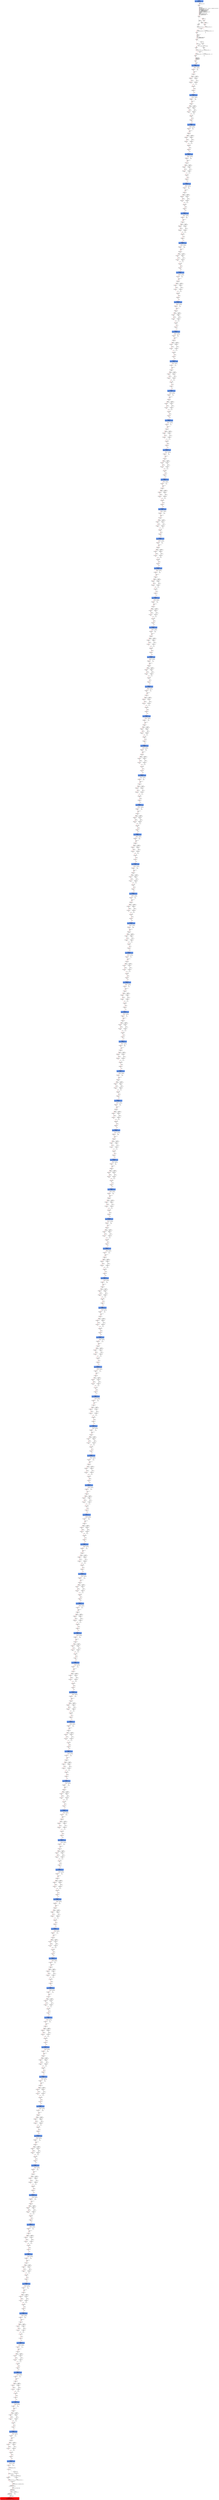 digraph ARG {
node [style="filled" shape="box" color="white"]
0 [fillcolor="cornflowerblue" label="0 @ N20\nmain entry\nAbstractionState: ABS0: true\n" id="0"]
44 [label="44 @ N61\nmain\n" id="44"]
45 [label="45 @ N24\nmain\n" id="45"]
50 [label="50 @ N26\nmain\n" id="50"]
53 [label="53 @ N28\nmain\n" id="53"]
54 [label="54 @ N29\nmain\n" id="54"]
56 [label="56 @ N35\nmain\n" id="56"]
61 [label="61 @ N38\nmain\n" id="61"]
64 [label="64 @ N39\nmain\n" id="64"]
65 [label="65 @ N40\nmain\n" id="65"]
67 [label="67 @ N43\nmain\n" id="67"]
98808 [fillcolor="cornflowerblue" label="98808 @ N44\nmain\nAbstractionState: ABS6645\n" id="98808"]
98809 [label="98809 @ N45\nmain\n" id="98809"]
98828 [label="98828 @ N48\nmain\n" id="98828"]
98830 [label="98830 @ N50\nmain\n" id="98830"]
98831 [label="98831 @ N52\nmain\n" id="98831"]
98835 [label="98835 @ N49\nmain\n" id="98835"]
98836 [label="98836 @ N54\nmain\n" id="98836"]
98838 [fillcolor="cornflowerblue" label="98838 @ N44\nmain\nAbstractionState: ABS6647\n" id="98838"]
98839 [label="98839 @ N45\nmain\n" id="98839"]
98858 [label="98858 @ N48\nmain\n" id="98858"]
98860 [label="98860 @ N50\nmain\n" id="98860"]
98861 [label="98861 @ N52\nmain\n" id="98861"]
98865 [label="98865 @ N49\nmain\n" id="98865"]
98866 [label="98866 @ N54\nmain\n" id="98866"]
98868 [fillcolor="cornflowerblue" label="98868 @ N44\nmain\nAbstractionState: ABS6649\n" id="98868"]
98869 [label="98869 @ N45\nmain\n" id="98869"]
98888 [label="98888 @ N48\nmain\n" id="98888"]
98890 [label="98890 @ N50\nmain\n" id="98890"]
98891 [label="98891 @ N52\nmain\n" id="98891"]
98895 [label="98895 @ N49\nmain\n" id="98895"]
98896 [label="98896 @ N54\nmain\n" id="98896"]
98898 [fillcolor="cornflowerblue" label="98898 @ N44\nmain\nAbstractionState: ABS6651\n" id="98898"]
98899 [label="98899 @ N45\nmain\n" id="98899"]
98918 [label="98918 @ N48\nmain\n" id="98918"]
98920 [label="98920 @ N50\nmain\n" id="98920"]
98921 [label="98921 @ N52\nmain\n" id="98921"]
98925 [label="98925 @ N49\nmain\n" id="98925"]
98926 [label="98926 @ N54\nmain\n" id="98926"]
98928 [fillcolor="cornflowerblue" label="98928 @ N44\nmain\nAbstractionState: ABS6653\n" id="98928"]
98929 [label="98929 @ N45\nmain\n" id="98929"]
98948 [label="98948 @ N48\nmain\n" id="98948"]
98950 [label="98950 @ N50\nmain\n" id="98950"]
98951 [label="98951 @ N52\nmain\n" id="98951"]
98955 [label="98955 @ N49\nmain\n" id="98955"]
98956 [label="98956 @ N54\nmain\n" id="98956"]
98958 [fillcolor="cornflowerblue" label="98958 @ N44\nmain\nAbstractionState: ABS6655\n" id="98958"]
98959 [label="98959 @ N45\nmain\n" id="98959"]
98978 [label="98978 @ N48\nmain\n" id="98978"]
98980 [label="98980 @ N50\nmain\n" id="98980"]
98981 [label="98981 @ N52\nmain\n" id="98981"]
98985 [label="98985 @ N49\nmain\n" id="98985"]
98986 [label="98986 @ N54\nmain\n" id="98986"]
98988 [fillcolor="cornflowerblue" label="98988 @ N44\nmain\nAbstractionState: ABS6657\n" id="98988"]
98989 [label="98989 @ N45\nmain\n" id="98989"]
99008 [label="99008 @ N48\nmain\n" id="99008"]
99010 [label="99010 @ N50\nmain\n" id="99010"]
99011 [label="99011 @ N52\nmain\n" id="99011"]
99015 [label="99015 @ N49\nmain\n" id="99015"]
99016 [label="99016 @ N54\nmain\n" id="99016"]
99018 [fillcolor="cornflowerblue" label="99018 @ N44\nmain\nAbstractionState: ABS6659\n" id="99018"]
99019 [label="99019 @ N45\nmain\n" id="99019"]
99038 [label="99038 @ N48\nmain\n" id="99038"]
99040 [label="99040 @ N50\nmain\n" id="99040"]
99041 [label="99041 @ N52\nmain\n" id="99041"]
99045 [label="99045 @ N49\nmain\n" id="99045"]
99046 [label="99046 @ N54\nmain\n" id="99046"]
99048 [fillcolor="cornflowerblue" label="99048 @ N44\nmain\nAbstractionState: ABS6661\n" id="99048"]
99049 [label="99049 @ N45\nmain\n" id="99049"]
99068 [label="99068 @ N48\nmain\n" id="99068"]
99070 [label="99070 @ N50\nmain\n" id="99070"]
99071 [label="99071 @ N52\nmain\n" id="99071"]
99075 [label="99075 @ N49\nmain\n" id="99075"]
99076 [label="99076 @ N54\nmain\n" id="99076"]
99078 [fillcolor="cornflowerblue" label="99078 @ N44\nmain\nAbstractionState: ABS6663\n" id="99078"]
99079 [label="99079 @ N45\nmain\n" id="99079"]
99098 [label="99098 @ N48\nmain\n" id="99098"]
99100 [label="99100 @ N50\nmain\n" id="99100"]
99101 [label="99101 @ N52\nmain\n" id="99101"]
99105 [label="99105 @ N49\nmain\n" id="99105"]
99106 [label="99106 @ N54\nmain\n" id="99106"]
99108 [fillcolor="cornflowerblue" label="99108 @ N44\nmain\nAbstractionState: ABS6665\n" id="99108"]
99109 [label="99109 @ N45\nmain\n" id="99109"]
99128 [label="99128 @ N48\nmain\n" id="99128"]
99130 [label="99130 @ N50\nmain\n" id="99130"]
99131 [label="99131 @ N52\nmain\n" id="99131"]
99135 [label="99135 @ N49\nmain\n" id="99135"]
99136 [label="99136 @ N54\nmain\n" id="99136"]
99138 [fillcolor="cornflowerblue" label="99138 @ N44\nmain\nAbstractionState: ABS6667\n" id="99138"]
99139 [label="99139 @ N45\nmain\n" id="99139"]
99158 [label="99158 @ N48\nmain\n" id="99158"]
99160 [label="99160 @ N50\nmain\n" id="99160"]
99161 [label="99161 @ N52\nmain\n" id="99161"]
99165 [label="99165 @ N49\nmain\n" id="99165"]
99166 [label="99166 @ N54\nmain\n" id="99166"]
99168 [fillcolor="cornflowerblue" label="99168 @ N44\nmain\nAbstractionState: ABS6669\n" id="99168"]
99169 [label="99169 @ N45\nmain\n" id="99169"]
99188 [label="99188 @ N48\nmain\n" id="99188"]
99190 [label="99190 @ N50\nmain\n" id="99190"]
99191 [label="99191 @ N52\nmain\n" id="99191"]
99195 [label="99195 @ N49\nmain\n" id="99195"]
99196 [label="99196 @ N54\nmain\n" id="99196"]
99198 [fillcolor="cornflowerblue" label="99198 @ N44\nmain\nAbstractionState: ABS6671\n" id="99198"]
99199 [label="99199 @ N45\nmain\n" id="99199"]
99218 [label="99218 @ N48\nmain\n" id="99218"]
99220 [label="99220 @ N50\nmain\n" id="99220"]
99221 [label="99221 @ N52\nmain\n" id="99221"]
99225 [label="99225 @ N49\nmain\n" id="99225"]
99226 [label="99226 @ N54\nmain\n" id="99226"]
99228 [fillcolor="cornflowerblue" label="99228 @ N44\nmain\nAbstractionState: ABS6673\n" id="99228"]
99229 [label="99229 @ N45\nmain\n" id="99229"]
99248 [label="99248 @ N48\nmain\n" id="99248"]
99250 [label="99250 @ N50\nmain\n" id="99250"]
99251 [label="99251 @ N52\nmain\n" id="99251"]
99255 [label="99255 @ N49\nmain\n" id="99255"]
99256 [label="99256 @ N54\nmain\n" id="99256"]
99258 [fillcolor="cornflowerblue" label="99258 @ N44\nmain\nAbstractionState: ABS6675\n" id="99258"]
99259 [label="99259 @ N45\nmain\n" id="99259"]
99278 [label="99278 @ N48\nmain\n" id="99278"]
99280 [label="99280 @ N50\nmain\n" id="99280"]
99281 [label="99281 @ N52\nmain\n" id="99281"]
99285 [label="99285 @ N49\nmain\n" id="99285"]
99286 [label="99286 @ N54\nmain\n" id="99286"]
99288 [fillcolor="cornflowerblue" label="99288 @ N44\nmain\nAbstractionState: ABS6677\n" id="99288"]
99289 [label="99289 @ N45\nmain\n" id="99289"]
99308 [label="99308 @ N48\nmain\n" id="99308"]
99310 [label="99310 @ N50\nmain\n" id="99310"]
99311 [label="99311 @ N52\nmain\n" id="99311"]
99315 [label="99315 @ N49\nmain\n" id="99315"]
99316 [label="99316 @ N54\nmain\n" id="99316"]
99318 [fillcolor="cornflowerblue" label="99318 @ N44\nmain\nAbstractionState: ABS6679\n" id="99318"]
99319 [label="99319 @ N45\nmain\n" id="99319"]
99338 [label="99338 @ N48\nmain\n" id="99338"]
99340 [label="99340 @ N50\nmain\n" id="99340"]
99341 [label="99341 @ N52\nmain\n" id="99341"]
99345 [label="99345 @ N49\nmain\n" id="99345"]
99346 [label="99346 @ N54\nmain\n" id="99346"]
99348 [fillcolor="cornflowerblue" label="99348 @ N44\nmain\nAbstractionState: ABS6681\n" id="99348"]
99349 [label="99349 @ N45\nmain\n" id="99349"]
99368 [label="99368 @ N48\nmain\n" id="99368"]
99370 [label="99370 @ N50\nmain\n" id="99370"]
99371 [label="99371 @ N52\nmain\n" id="99371"]
99375 [label="99375 @ N49\nmain\n" id="99375"]
99376 [label="99376 @ N54\nmain\n" id="99376"]
99378 [fillcolor="cornflowerblue" label="99378 @ N44\nmain\nAbstractionState: ABS6683\n" id="99378"]
99379 [label="99379 @ N45\nmain\n" id="99379"]
99398 [label="99398 @ N48\nmain\n" id="99398"]
99400 [label="99400 @ N50\nmain\n" id="99400"]
99401 [label="99401 @ N52\nmain\n" id="99401"]
99405 [label="99405 @ N49\nmain\n" id="99405"]
99406 [label="99406 @ N54\nmain\n" id="99406"]
99408 [fillcolor="cornflowerblue" label="99408 @ N44\nmain\nAbstractionState: ABS6685\n" id="99408"]
99409 [label="99409 @ N45\nmain\n" id="99409"]
99428 [label="99428 @ N48\nmain\n" id="99428"]
99430 [label="99430 @ N50\nmain\n" id="99430"]
99431 [label="99431 @ N52\nmain\n" id="99431"]
99435 [label="99435 @ N49\nmain\n" id="99435"]
99436 [label="99436 @ N54\nmain\n" id="99436"]
99438 [fillcolor="cornflowerblue" label="99438 @ N44\nmain\nAbstractionState: ABS6687\n" id="99438"]
99439 [label="99439 @ N45\nmain\n" id="99439"]
99458 [label="99458 @ N48\nmain\n" id="99458"]
99460 [label="99460 @ N50\nmain\n" id="99460"]
99461 [label="99461 @ N52\nmain\n" id="99461"]
99465 [label="99465 @ N49\nmain\n" id="99465"]
99466 [label="99466 @ N54\nmain\n" id="99466"]
99468 [fillcolor="cornflowerblue" label="99468 @ N44\nmain\nAbstractionState: ABS6689\n" id="99468"]
99469 [label="99469 @ N45\nmain\n" id="99469"]
99488 [label="99488 @ N48\nmain\n" id="99488"]
99490 [label="99490 @ N50\nmain\n" id="99490"]
99491 [label="99491 @ N52\nmain\n" id="99491"]
99495 [label="99495 @ N49\nmain\n" id="99495"]
99496 [label="99496 @ N54\nmain\n" id="99496"]
99498 [fillcolor="cornflowerblue" label="99498 @ N44\nmain\nAbstractionState: ABS6691\n" id="99498"]
99499 [label="99499 @ N45\nmain\n" id="99499"]
99518 [label="99518 @ N48\nmain\n" id="99518"]
99520 [label="99520 @ N50\nmain\n" id="99520"]
99521 [label="99521 @ N52\nmain\n" id="99521"]
99525 [label="99525 @ N49\nmain\n" id="99525"]
99526 [label="99526 @ N54\nmain\n" id="99526"]
99528 [fillcolor="cornflowerblue" label="99528 @ N44\nmain\nAbstractionState: ABS6693\n" id="99528"]
99529 [label="99529 @ N45\nmain\n" id="99529"]
99548 [label="99548 @ N48\nmain\n" id="99548"]
99550 [label="99550 @ N50\nmain\n" id="99550"]
99551 [label="99551 @ N52\nmain\n" id="99551"]
99555 [label="99555 @ N49\nmain\n" id="99555"]
99556 [label="99556 @ N54\nmain\n" id="99556"]
99558 [fillcolor="cornflowerblue" label="99558 @ N44\nmain\nAbstractionState: ABS6695\n" id="99558"]
99559 [label="99559 @ N45\nmain\n" id="99559"]
99578 [label="99578 @ N48\nmain\n" id="99578"]
99580 [label="99580 @ N50\nmain\n" id="99580"]
99581 [label="99581 @ N52\nmain\n" id="99581"]
99585 [label="99585 @ N49\nmain\n" id="99585"]
99586 [label="99586 @ N54\nmain\n" id="99586"]
99588 [fillcolor="cornflowerblue" label="99588 @ N44\nmain\nAbstractionState: ABS6697\n" id="99588"]
99589 [label="99589 @ N45\nmain\n" id="99589"]
99608 [label="99608 @ N48\nmain\n" id="99608"]
99610 [label="99610 @ N50\nmain\n" id="99610"]
99611 [label="99611 @ N52\nmain\n" id="99611"]
99615 [label="99615 @ N49\nmain\n" id="99615"]
99616 [label="99616 @ N54\nmain\n" id="99616"]
99618 [fillcolor="cornflowerblue" label="99618 @ N44\nmain\nAbstractionState: ABS6699\n" id="99618"]
99619 [label="99619 @ N45\nmain\n" id="99619"]
99638 [label="99638 @ N48\nmain\n" id="99638"]
99640 [label="99640 @ N50\nmain\n" id="99640"]
99641 [label="99641 @ N52\nmain\n" id="99641"]
99645 [label="99645 @ N49\nmain\n" id="99645"]
99646 [label="99646 @ N54\nmain\n" id="99646"]
99648 [fillcolor="cornflowerblue" label="99648 @ N44\nmain\nAbstractionState: ABS6701\n" id="99648"]
99649 [label="99649 @ N45\nmain\n" id="99649"]
99668 [label="99668 @ N48\nmain\n" id="99668"]
99670 [label="99670 @ N50\nmain\n" id="99670"]
99671 [label="99671 @ N52\nmain\n" id="99671"]
99675 [label="99675 @ N49\nmain\n" id="99675"]
99676 [label="99676 @ N54\nmain\n" id="99676"]
99678 [fillcolor="cornflowerblue" label="99678 @ N44\nmain\nAbstractionState: ABS6703\n" id="99678"]
99679 [label="99679 @ N45\nmain\n" id="99679"]
99698 [label="99698 @ N48\nmain\n" id="99698"]
99700 [label="99700 @ N50\nmain\n" id="99700"]
99701 [label="99701 @ N52\nmain\n" id="99701"]
99705 [label="99705 @ N49\nmain\n" id="99705"]
99706 [label="99706 @ N54\nmain\n" id="99706"]
99708 [fillcolor="cornflowerblue" label="99708 @ N44\nmain\nAbstractionState: ABS6705\n" id="99708"]
99709 [label="99709 @ N45\nmain\n" id="99709"]
99728 [label="99728 @ N48\nmain\n" id="99728"]
99730 [label="99730 @ N50\nmain\n" id="99730"]
99731 [label="99731 @ N52\nmain\n" id="99731"]
99735 [label="99735 @ N49\nmain\n" id="99735"]
99736 [label="99736 @ N54\nmain\n" id="99736"]
99738 [fillcolor="cornflowerblue" label="99738 @ N44\nmain\nAbstractionState: ABS6707\n" id="99738"]
99739 [label="99739 @ N45\nmain\n" id="99739"]
99758 [label="99758 @ N48\nmain\n" id="99758"]
99760 [label="99760 @ N50\nmain\n" id="99760"]
99761 [label="99761 @ N52\nmain\n" id="99761"]
99765 [label="99765 @ N49\nmain\n" id="99765"]
99766 [label="99766 @ N54\nmain\n" id="99766"]
99768 [fillcolor="cornflowerblue" label="99768 @ N44\nmain\nAbstractionState: ABS6709\n" id="99768"]
99769 [label="99769 @ N45\nmain\n" id="99769"]
99788 [label="99788 @ N48\nmain\n" id="99788"]
99790 [label="99790 @ N50\nmain\n" id="99790"]
99791 [label="99791 @ N52\nmain\n" id="99791"]
99795 [label="99795 @ N49\nmain\n" id="99795"]
99796 [label="99796 @ N54\nmain\n" id="99796"]
99798 [fillcolor="cornflowerblue" label="99798 @ N44\nmain\nAbstractionState: ABS6711\n" id="99798"]
99799 [label="99799 @ N45\nmain\n" id="99799"]
99818 [label="99818 @ N48\nmain\n" id="99818"]
99820 [label="99820 @ N50\nmain\n" id="99820"]
99821 [label="99821 @ N52\nmain\n" id="99821"]
99825 [label="99825 @ N49\nmain\n" id="99825"]
99826 [label="99826 @ N54\nmain\n" id="99826"]
99828 [fillcolor="cornflowerblue" label="99828 @ N44\nmain\nAbstractionState: ABS6713\n" id="99828"]
99829 [label="99829 @ N45\nmain\n" id="99829"]
99848 [label="99848 @ N48\nmain\n" id="99848"]
99850 [label="99850 @ N50\nmain\n" id="99850"]
99851 [label="99851 @ N52\nmain\n" id="99851"]
99855 [label="99855 @ N49\nmain\n" id="99855"]
99856 [label="99856 @ N54\nmain\n" id="99856"]
99858 [fillcolor="cornflowerblue" label="99858 @ N44\nmain\nAbstractionState: ABS6715\n" id="99858"]
99859 [label="99859 @ N45\nmain\n" id="99859"]
99878 [label="99878 @ N48\nmain\n" id="99878"]
99880 [label="99880 @ N50\nmain\n" id="99880"]
99881 [label="99881 @ N52\nmain\n" id="99881"]
99885 [label="99885 @ N49\nmain\n" id="99885"]
99886 [label="99886 @ N54\nmain\n" id="99886"]
99888 [fillcolor="cornflowerblue" label="99888 @ N44\nmain\nAbstractionState: ABS6717\n" id="99888"]
99889 [label="99889 @ N45\nmain\n" id="99889"]
99908 [label="99908 @ N48\nmain\n" id="99908"]
99910 [label="99910 @ N50\nmain\n" id="99910"]
99911 [label="99911 @ N52\nmain\n" id="99911"]
99915 [label="99915 @ N49\nmain\n" id="99915"]
99916 [label="99916 @ N54\nmain\n" id="99916"]
99918 [fillcolor="cornflowerblue" label="99918 @ N44\nmain\nAbstractionState: ABS6719\n" id="99918"]
99919 [label="99919 @ N45\nmain\n" id="99919"]
99938 [label="99938 @ N48\nmain\n" id="99938"]
99940 [label="99940 @ N50\nmain\n" id="99940"]
99941 [label="99941 @ N52\nmain\n" id="99941"]
99945 [label="99945 @ N49\nmain\n" id="99945"]
99946 [label="99946 @ N54\nmain\n" id="99946"]
99948 [fillcolor="cornflowerblue" label="99948 @ N44\nmain\nAbstractionState: ABS6721\n" id="99948"]
99949 [label="99949 @ N45\nmain\n" id="99949"]
99968 [label="99968 @ N48\nmain\n" id="99968"]
99970 [label="99970 @ N50\nmain\n" id="99970"]
99971 [label="99971 @ N52\nmain\n" id="99971"]
99975 [label="99975 @ N49\nmain\n" id="99975"]
99976 [label="99976 @ N54\nmain\n" id="99976"]
99978 [fillcolor="cornflowerblue" label="99978 @ N44\nmain\nAbstractionState: ABS6723\n" id="99978"]
99979 [label="99979 @ N45\nmain\n" id="99979"]
99998 [label="99998 @ N48\nmain\n" id="99998"]
100000 [label="100000 @ N50\nmain\n" id="100000"]
100001 [label="100001 @ N52\nmain\n" id="100001"]
100005 [label="100005 @ N49\nmain\n" id="100005"]
100006 [label="100006 @ N54\nmain\n" id="100006"]
100008 [fillcolor="cornflowerblue" label="100008 @ N44\nmain\nAbstractionState: ABS6725\n" id="100008"]
100009 [label="100009 @ N45\nmain\n" id="100009"]
100028 [label="100028 @ N48\nmain\n" id="100028"]
100030 [label="100030 @ N50\nmain\n" id="100030"]
100031 [label="100031 @ N52\nmain\n" id="100031"]
100035 [label="100035 @ N49\nmain\n" id="100035"]
100036 [label="100036 @ N54\nmain\n" id="100036"]
100038 [fillcolor="cornflowerblue" label="100038 @ N44\nmain\nAbstractionState: ABS6727\n" id="100038"]
100039 [label="100039 @ N45\nmain\n" id="100039"]
100058 [label="100058 @ N48\nmain\n" id="100058"]
100060 [label="100060 @ N50\nmain\n" id="100060"]
100061 [label="100061 @ N52\nmain\n" id="100061"]
100065 [label="100065 @ N49\nmain\n" id="100065"]
100066 [label="100066 @ N54\nmain\n" id="100066"]
100068 [fillcolor="cornflowerblue" label="100068 @ N44\nmain\nAbstractionState: ABS6729\n" id="100068"]
100069 [label="100069 @ N45\nmain\n" id="100069"]
100088 [label="100088 @ N48\nmain\n" id="100088"]
100090 [label="100090 @ N50\nmain\n" id="100090"]
100091 [label="100091 @ N52\nmain\n" id="100091"]
100095 [label="100095 @ N49\nmain\n" id="100095"]
100096 [label="100096 @ N54\nmain\n" id="100096"]
100098 [fillcolor="cornflowerblue" label="100098 @ N44\nmain\nAbstractionState: ABS6731\n" id="100098"]
100099 [label="100099 @ N45\nmain\n" id="100099"]
100118 [label="100118 @ N48\nmain\n" id="100118"]
100120 [label="100120 @ N50\nmain\n" id="100120"]
100121 [label="100121 @ N52\nmain\n" id="100121"]
100125 [label="100125 @ N49\nmain\n" id="100125"]
100126 [label="100126 @ N54\nmain\n" id="100126"]
100128 [fillcolor="cornflowerblue" label="100128 @ N44\nmain\nAbstractionState: ABS6733\n" id="100128"]
100129 [label="100129 @ N45\nmain\n" id="100129"]
100148 [label="100148 @ N48\nmain\n" id="100148"]
100150 [label="100150 @ N50\nmain\n" id="100150"]
100151 [label="100151 @ N52\nmain\n" id="100151"]
100155 [label="100155 @ N49\nmain\n" id="100155"]
100156 [label="100156 @ N54\nmain\n" id="100156"]
100158 [fillcolor="cornflowerblue" label="100158 @ N44\nmain\nAbstractionState: ABS6735\n" id="100158"]
100159 [label="100159 @ N45\nmain\n" id="100159"]
100178 [label="100178 @ N48\nmain\n" id="100178"]
100180 [label="100180 @ N50\nmain\n" id="100180"]
100181 [label="100181 @ N52\nmain\n" id="100181"]
100185 [label="100185 @ N49\nmain\n" id="100185"]
100186 [label="100186 @ N54\nmain\n" id="100186"]
100188 [fillcolor="cornflowerblue" label="100188 @ N44\nmain\nAbstractionState: ABS6737\n" id="100188"]
100189 [label="100189 @ N45\nmain\n" id="100189"]
100208 [label="100208 @ N48\nmain\n" id="100208"]
100210 [label="100210 @ N50\nmain\n" id="100210"]
100211 [label="100211 @ N52\nmain\n" id="100211"]
100215 [label="100215 @ N49\nmain\n" id="100215"]
100216 [label="100216 @ N54\nmain\n" id="100216"]
100218 [fillcolor="cornflowerblue" label="100218 @ N44\nmain\nAbstractionState: ABS6739\n" id="100218"]
100219 [label="100219 @ N45\nmain\n" id="100219"]
100238 [label="100238 @ N48\nmain\n" id="100238"]
100240 [label="100240 @ N50\nmain\n" id="100240"]
100241 [label="100241 @ N52\nmain\n" id="100241"]
100245 [label="100245 @ N49\nmain\n" id="100245"]
100246 [label="100246 @ N54\nmain\n" id="100246"]
100248 [fillcolor="cornflowerblue" label="100248 @ N44\nmain\nAbstractionState: ABS6741\n" id="100248"]
100249 [label="100249 @ N45\nmain\n" id="100249"]
100268 [label="100268 @ N48\nmain\n" id="100268"]
100270 [label="100270 @ N50\nmain\n" id="100270"]
100271 [label="100271 @ N52\nmain\n" id="100271"]
100275 [label="100275 @ N49\nmain\n" id="100275"]
100276 [label="100276 @ N54\nmain\n" id="100276"]
100278 [fillcolor="cornflowerblue" label="100278 @ N44\nmain\nAbstractionState: ABS6743\n" id="100278"]
100279 [label="100279 @ N45\nmain\n" id="100279"]
100298 [label="100298 @ N48\nmain\n" id="100298"]
100300 [label="100300 @ N50\nmain\n" id="100300"]
100301 [label="100301 @ N52\nmain\n" id="100301"]
100305 [label="100305 @ N49\nmain\n" id="100305"]
100306 [label="100306 @ N54\nmain\n" id="100306"]
100308 [fillcolor="cornflowerblue" label="100308 @ N44\nmain\nAbstractionState: ABS6745\n" id="100308"]
100309 [label="100309 @ N45\nmain\n" id="100309"]
100328 [label="100328 @ N48\nmain\n" id="100328"]
100330 [label="100330 @ N50\nmain\n" id="100330"]
100331 [label="100331 @ N52\nmain\n" id="100331"]
100335 [label="100335 @ N49\nmain\n" id="100335"]
100336 [label="100336 @ N54\nmain\n" id="100336"]
100338 [fillcolor="cornflowerblue" label="100338 @ N44\nmain\nAbstractionState: ABS6747\n" id="100338"]
100339 [label="100339 @ N45\nmain\n" id="100339"]
100358 [label="100358 @ N48\nmain\n" id="100358"]
100360 [label="100360 @ N50\nmain\n" id="100360"]
100361 [label="100361 @ N52\nmain\n" id="100361"]
100365 [label="100365 @ N49\nmain\n" id="100365"]
100366 [label="100366 @ N54\nmain\n" id="100366"]
100368 [fillcolor="cornflowerblue" label="100368 @ N44\nmain\nAbstractionState: ABS6749\n" id="100368"]
100369 [label="100369 @ N45\nmain\n" id="100369"]
100388 [label="100388 @ N48\nmain\n" id="100388"]
100390 [label="100390 @ N50\nmain\n" id="100390"]
100391 [label="100391 @ N52\nmain\n" id="100391"]
100395 [label="100395 @ N49\nmain\n" id="100395"]
100396 [label="100396 @ N54\nmain\n" id="100396"]
100398 [fillcolor="cornflowerblue" label="100398 @ N44\nmain\nAbstractionState: ABS6751\n" id="100398"]
100399 [label="100399 @ N45\nmain\n" id="100399"]
100418 [label="100418 @ N48\nmain\n" id="100418"]
100420 [label="100420 @ N50\nmain\n" id="100420"]
100421 [label="100421 @ N52\nmain\n" id="100421"]
100425 [label="100425 @ N49\nmain\n" id="100425"]
100426 [label="100426 @ N54\nmain\n" id="100426"]
100428 [fillcolor="cornflowerblue" label="100428 @ N44\nmain\nAbstractionState: ABS6753\n" id="100428"]
100429 [label="100429 @ N45\nmain\n" id="100429"]
100448 [label="100448 @ N48\nmain\n" id="100448"]
100450 [label="100450 @ N50\nmain\n" id="100450"]
100451 [label="100451 @ N52\nmain\n" id="100451"]
100455 [label="100455 @ N49\nmain\n" id="100455"]
100456 [label="100456 @ N54\nmain\n" id="100456"]
100458 [fillcolor="cornflowerblue" label="100458 @ N44\nmain\nAbstractionState: ABS6755\n" id="100458"]
100459 [label="100459 @ N45\nmain\n" id="100459"]
100478 [label="100478 @ N48\nmain\n" id="100478"]
100480 [label="100480 @ N50\nmain\n" id="100480"]
100481 [label="100481 @ N52\nmain\n" id="100481"]
100485 [label="100485 @ N49\nmain\n" id="100485"]
100486 [label="100486 @ N54\nmain\n" id="100486"]
100488 [fillcolor="cornflowerblue" label="100488 @ N44\nmain\nAbstractionState: ABS6757\n" id="100488"]
100489 [label="100489 @ N45\nmain\n" id="100489"]
100508 [label="100508 @ N48\nmain\n" id="100508"]
100510 [label="100510 @ N50\nmain\n" id="100510"]
100511 [label="100511 @ N52\nmain\n" id="100511"]
100515 [label="100515 @ N49\nmain\n" id="100515"]
100516 [label="100516 @ N54\nmain\n" id="100516"]
100518 [fillcolor="cornflowerblue" label="100518 @ N44\nmain\nAbstractionState: ABS6759\n" id="100518"]
100519 [label="100519 @ N45\nmain\n" id="100519"]
100538 [label="100538 @ N48\nmain\n" id="100538"]
100540 [label="100540 @ N50\nmain\n" id="100540"]
100541 [label="100541 @ N52\nmain\n" id="100541"]
100545 [label="100545 @ N49\nmain\n" id="100545"]
100546 [label="100546 @ N54\nmain\n" id="100546"]
100548 [fillcolor="cornflowerblue" label="100548 @ N44\nmain\nAbstractionState: ABS6761\n" id="100548"]
100549 [label="100549 @ N45\nmain\n" id="100549"]
100568 [label="100568 @ N48\nmain\n" id="100568"]
100570 [label="100570 @ N50\nmain\n" id="100570"]
100571 [label="100571 @ N52\nmain\n" id="100571"]
100575 [label="100575 @ N49\nmain\n" id="100575"]
100576 [label="100576 @ N54\nmain\n" id="100576"]
100578 [fillcolor="cornflowerblue" label="100578 @ N44\nmain\nAbstractionState: ABS6763\n" id="100578"]
100579 [label="100579 @ N45\nmain\n" id="100579"]
100598 [label="100598 @ N48\nmain\n" id="100598"]
100600 [label="100600 @ N50\nmain\n" id="100600"]
100601 [label="100601 @ N52\nmain\n" id="100601"]
100605 [label="100605 @ N49\nmain\n" id="100605"]
100606 [label="100606 @ N54\nmain\n" id="100606"]
100608 [fillcolor="cornflowerblue" label="100608 @ N44\nmain\nAbstractionState: ABS6765\n" id="100608"]
100609 [label="100609 @ N45\nmain\n" id="100609"]
100628 [label="100628 @ N48\nmain\n" id="100628"]
100630 [label="100630 @ N50\nmain\n" id="100630"]
100631 [label="100631 @ N52\nmain\n" id="100631"]
100635 [label="100635 @ N49\nmain\n" id="100635"]
100636 [label="100636 @ N54\nmain\n" id="100636"]
100638 [fillcolor="cornflowerblue" label="100638 @ N44\nmain\nAbstractionState: ABS6767\n" id="100638"]
100639 [label="100639 @ N45\nmain\n" id="100639"]
100658 [label="100658 @ N48\nmain\n" id="100658"]
100660 [label="100660 @ N50\nmain\n" id="100660"]
100661 [label="100661 @ N52\nmain\n" id="100661"]
100665 [label="100665 @ N49\nmain\n" id="100665"]
100666 [label="100666 @ N54\nmain\n" id="100666"]
100668 [fillcolor="cornflowerblue" label="100668 @ N44\nmain\nAbstractionState: ABS6769\n" id="100668"]
100669 [label="100669 @ N45\nmain\n" id="100669"]
100688 [label="100688 @ N48\nmain\n" id="100688"]
100690 [label="100690 @ N50\nmain\n" id="100690"]
100691 [label="100691 @ N52\nmain\n" id="100691"]
100695 [label="100695 @ N49\nmain\n" id="100695"]
100696 [label="100696 @ N54\nmain\n" id="100696"]
100698 [fillcolor="cornflowerblue" label="100698 @ N44\nmain\nAbstractionState: ABS6771\n" id="100698"]
100699 [label="100699 @ N45\nmain\n" id="100699"]
100718 [label="100718 @ N48\nmain\n" id="100718"]
100720 [label="100720 @ N50\nmain\n" id="100720"]
100721 [label="100721 @ N52\nmain\n" id="100721"]
100725 [label="100725 @ N49\nmain\n" id="100725"]
100726 [label="100726 @ N54\nmain\n" id="100726"]
100728 [fillcolor="cornflowerblue" label="100728 @ N44\nmain\nAbstractionState: ABS6773\n" id="100728"]
100729 [label="100729 @ N45\nmain\n" id="100729"]
100748 [label="100748 @ N48\nmain\n" id="100748"]
100750 [label="100750 @ N50\nmain\n" id="100750"]
100751 [label="100751 @ N52\nmain\n" id="100751"]
100755 [label="100755 @ N49\nmain\n" id="100755"]
100756 [label="100756 @ N54\nmain\n" id="100756"]
100758 [fillcolor="cornflowerblue" label="100758 @ N44\nmain\nAbstractionState: ABS6775\n" id="100758"]
100759 [label="100759 @ N45\nmain\n" id="100759"]
100778 [label="100778 @ N48\nmain\n" id="100778"]
100780 [label="100780 @ N50\nmain\n" id="100780"]
100781 [label="100781 @ N52\nmain\n" id="100781"]
100785 [label="100785 @ N49\nmain\n" id="100785"]
100786 [label="100786 @ N54\nmain\n" id="100786"]
100788 [fillcolor="cornflowerblue" label="100788 @ N44\nmain\nAbstractionState: ABS6777\n" id="100788"]
100789 [label="100789 @ N45\nmain\n" id="100789"]
100808 [label="100808 @ N48\nmain\n" id="100808"]
100810 [label="100810 @ N50\nmain\n" id="100810"]
100811 [label="100811 @ N52\nmain\n" id="100811"]
100815 [label="100815 @ N49\nmain\n" id="100815"]
100816 [label="100816 @ N54\nmain\n" id="100816"]
100818 [fillcolor="cornflowerblue" label="100818 @ N44\nmain\nAbstractionState: ABS6779\n" id="100818"]
100819 [label="100819 @ N45\nmain\n" id="100819"]
100838 [label="100838 @ N48\nmain\n" id="100838"]
100840 [label="100840 @ N50\nmain\n" id="100840"]
100841 [label="100841 @ N52\nmain\n" id="100841"]
100845 [label="100845 @ N49\nmain\n" id="100845"]
100846 [label="100846 @ N54\nmain\n" id="100846"]
100848 [fillcolor="cornflowerblue" label="100848 @ N44\nmain\nAbstractionState: ABS6781\n" id="100848"]
100849 [label="100849 @ N45\nmain\n" id="100849"]
100868 [label="100868 @ N48\nmain\n" id="100868"]
100870 [label="100870 @ N50\nmain\n" id="100870"]
100871 [label="100871 @ N52\nmain\n" id="100871"]
100875 [label="100875 @ N49\nmain\n" id="100875"]
100876 [label="100876 @ N54\nmain\n" id="100876"]
100878 [fillcolor="cornflowerblue" label="100878 @ N44\nmain\nAbstractionState: ABS6783\n" id="100878"]
100879 [label="100879 @ N45\nmain\n" id="100879"]
100898 [label="100898 @ N48\nmain\n" id="100898"]
100900 [label="100900 @ N50\nmain\n" id="100900"]
100901 [label="100901 @ N52\nmain\n" id="100901"]
100905 [label="100905 @ N49\nmain\n" id="100905"]
100906 [label="100906 @ N54\nmain\n" id="100906"]
100908 [fillcolor="cornflowerblue" label="100908 @ N44\nmain\nAbstractionState: ABS6785\n" id="100908"]
100909 [label="100909 @ N45\nmain\n" id="100909"]
100928 [label="100928 @ N48\nmain\n" id="100928"]
100930 [label="100930 @ N50\nmain\n" id="100930"]
100931 [label="100931 @ N52\nmain\n" id="100931"]
100935 [label="100935 @ N49\nmain\n" id="100935"]
100936 [label="100936 @ N54\nmain\n" id="100936"]
100938 [fillcolor="cornflowerblue" label="100938 @ N44\nmain\nAbstractionState: ABS6787\n" id="100938"]
100939 [label="100939 @ N45\nmain\n" id="100939"]
100958 [label="100958 @ N48\nmain\n" id="100958"]
100960 [label="100960 @ N50\nmain\n" id="100960"]
100961 [label="100961 @ N52\nmain\n" id="100961"]
100965 [label="100965 @ N49\nmain\n" id="100965"]
100966 [label="100966 @ N54\nmain\n" id="100966"]
100968 [fillcolor="cornflowerblue" label="100968 @ N44\nmain\nAbstractionState: ABS6789\n" id="100968"]
100969 [label="100969 @ N45\nmain\n" id="100969"]
100988 [label="100988 @ N48\nmain\n" id="100988"]
100990 [label="100990 @ N50\nmain\n" id="100990"]
100991 [label="100991 @ N52\nmain\n" id="100991"]
100995 [label="100995 @ N49\nmain\n" id="100995"]
100996 [label="100996 @ N54\nmain\n" id="100996"]
100998 [fillcolor="cornflowerblue" label="100998 @ N44\nmain\nAbstractionState: ABS6791\n" id="100998"]
100999 [label="100999 @ N45\nmain\n" id="100999"]
101018 [label="101018 @ N48\nmain\n" id="101018"]
101020 [label="101020 @ N50\nmain\n" id="101020"]
101021 [label="101021 @ N52\nmain\n" id="101021"]
101025 [label="101025 @ N49\nmain\n" id="101025"]
101026 [label="101026 @ N54\nmain\n" id="101026"]
101028 [fillcolor="cornflowerblue" label="101028 @ N44\nmain\nAbstractionState: ABS6793\n" id="101028"]
101029 [label="101029 @ N45\nmain\n" id="101029"]
101048 [label="101048 @ N48\nmain\n" id="101048"]
101050 [label="101050 @ N50\nmain\n" id="101050"]
101051 [label="101051 @ N52\nmain\n" id="101051"]
101055 [label="101055 @ N49\nmain\n" id="101055"]
101056 [label="101056 @ N54\nmain\n" id="101056"]
101058 [fillcolor="cornflowerblue" label="101058 @ N44\nmain\nAbstractionState: ABS6795\n" id="101058"]
101059 [label="101059 @ N45\nmain\n" id="101059"]
101078 [label="101078 @ N48\nmain\n" id="101078"]
101080 [label="101080 @ N50\nmain\n" id="101080"]
101081 [label="101081 @ N52\nmain\n" id="101081"]
101085 [label="101085 @ N49\nmain\n" id="101085"]
101086 [label="101086 @ N54\nmain\n" id="101086"]
101088 [fillcolor="cornflowerblue" label="101088 @ N44\nmain\nAbstractionState: ABS6797\n" id="101088"]
101089 [label="101089 @ N45\nmain\n" id="101089"]
101108 [label="101108 @ N48\nmain\n" id="101108"]
101110 [label="101110 @ N50\nmain\n" id="101110"]
101111 [label="101111 @ N52\nmain\n" id="101111"]
101115 [label="101115 @ N49\nmain\n" id="101115"]
101116 [label="101116 @ N54\nmain\n" id="101116"]
101118 [fillcolor="cornflowerblue" label="101118 @ N44\nmain\nAbstractionState: ABS6799\n" id="101118"]
101119 [label="101119 @ N45\nmain\n" id="101119"]
101138 [label="101138 @ N48\nmain\n" id="101138"]
101140 [label="101140 @ N50\nmain\n" id="101140"]
101141 [label="101141 @ N52\nmain\n" id="101141"]
101145 [label="101145 @ N49\nmain\n" id="101145"]
101146 [label="101146 @ N54\nmain\n" id="101146"]
101148 [fillcolor="cornflowerblue" label="101148 @ N44\nmain\nAbstractionState: ABS6801\n" id="101148"]
101149 [label="101149 @ N45\nmain\n" id="101149"]
101168 [label="101168 @ N48\nmain\n" id="101168"]
101170 [label="101170 @ N50\nmain\n" id="101170"]
101171 [label="101171 @ N52\nmain\n" id="101171"]
101175 [label="101175 @ N49\nmain\n" id="101175"]
101176 [label="101176 @ N54\nmain\n" id="101176"]
101178 [fillcolor="cornflowerblue" label="101178 @ N44\nmain\nAbstractionState: ABS6803\n" id="101178"]
101179 [label="101179 @ N45\nmain\n" id="101179"]
101198 [label="101198 @ N48\nmain\n" id="101198"]
101200 [label="101200 @ N50\nmain\n" id="101200"]
101201 [label="101201 @ N52\nmain\n" id="101201"]
101205 [label="101205 @ N49\nmain\n" id="101205"]
101206 [label="101206 @ N54\nmain\n" id="101206"]
101208 [fillcolor="cornflowerblue" label="101208 @ N44\nmain\nAbstractionState: ABS6805\n" id="101208"]
101209 [label="101209 @ N45\nmain\n" id="101209"]
101228 [label="101228 @ N48\nmain\n" id="101228"]
101230 [label="101230 @ N50\nmain\n" id="101230"]
101231 [label="101231 @ N52\nmain\n" id="101231"]
101235 [label="101235 @ N49\nmain\n" id="101235"]
101236 [label="101236 @ N54\nmain\n" id="101236"]
101238 [fillcolor="cornflowerblue" label="101238 @ N44\nmain\nAbstractionState: ABS6807\n" id="101238"]
101240 [label="101240 @ N46\nmain\n" id="101240"]
101241 [label="101241 @ N55\nmain\n" id="101241"]
101246 [label="101246 @ N58\nmain\n" id="101246"]
101249 [label="101249 @ N59\nmain\n" id="101249"]
101250 [label="101250 @ N11\n__VERIFIER_assert entry\n" id="101250"]
101251 [label="101251 @ N12\n__VERIFIER_assert\n" id="101251"]
101252 [label="101252 @ N14\n__VERIFIER_assert\n" id="101252"]
101255 [fillcolor="red" label="101255 @ N15\n__VERIFIER_assert\nAbstractionState: ABS6808\n AutomatonState: ErrorLabelAutomaton: _predefinedState_ERROR\n" id="101255"]
101242 [label="101242 @ N56\nmain\n" id="101242"]
101244 [label="101244 @ N57\nmain\n" id="101244"]
101229 [label="101229 @ N51\nmain\n" id="101229"]
101233 [label="101233 @ N53\nmain\n" id="101233"]
101199 [label="101199 @ N51\nmain\n" id="101199"]
101203 [label="101203 @ N53\nmain\n" id="101203"]
101169 [label="101169 @ N51\nmain\n" id="101169"]
101173 [label="101173 @ N53\nmain\n" id="101173"]
101139 [label="101139 @ N51\nmain\n" id="101139"]
101143 [label="101143 @ N53\nmain\n" id="101143"]
101109 [label="101109 @ N51\nmain\n" id="101109"]
101113 [label="101113 @ N53\nmain\n" id="101113"]
101079 [label="101079 @ N51\nmain\n" id="101079"]
101083 [label="101083 @ N53\nmain\n" id="101083"]
101049 [label="101049 @ N51\nmain\n" id="101049"]
101053 [label="101053 @ N53\nmain\n" id="101053"]
101019 [label="101019 @ N51\nmain\n" id="101019"]
101023 [label="101023 @ N53\nmain\n" id="101023"]
100989 [label="100989 @ N51\nmain\n" id="100989"]
100993 [label="100993 @ N53\nmain\n" id="100993"]
100959 [label="100959 @ N51\nmain\n" id="100959"]
100963 [label="100963 @ N53\nmain\n" id="100963"]
100929 [label="100929 @ N51\nmain\n" id="100929"]
100933 [label="100933 @ N53\nmain\n" id="100933"]
100899 [label="100899 @ N51\nmain\n" id="100899"]
100903 [label="100903 @ N53\nmain\n" id="100903"]
100869 [label="100869 @ N51\nmain\n" id="100869"]
100873 [label="100873 @ N53\nmain\n" id="100873"]
100839 [label="100839 @ N51\nmain\n" id="100839"]
100843 [label="100843 @ N53\nmain\n" id="100843"]
100809 [label="100809 @ N51\nmain\n" id="100809"]
100813 [label="100813 @ N53\nmain\n" id="100813"]
100779 [label="100779 @ N51\nmain\n" id="100779"]
100783 [label="100783 @ N53\nmain\n" id="100783"]
100749 [label="100749 @ N51\nmain\n" id="100749"]
100753 [label="100753 @ N53\nmain\n" id="100753"]
100719 [label="100719 @ N51\nmain\n" id="100719"]
100723 [label="100723 @ N53\nmain\n" id="100723"]
100689 [label="100689 @ N51\nmain\n" id="100689"]
100693 [label="100693 @ N53\nmain\n" id="100693"]
100659 [label="100659 @ N51\nmain\n" id="100659"]
100663 [label="100663 @ N53\nmain\n" id="100663"]
100629 [label="100629 @ N51\nmain\n" id="100629"]
100633 [label="100633 @ N53\nmain\n" id="100633"]
100599 [label="100599 @ N51\nmain\n" id="100599"]
100603 [label="100603 @ N53\nmain\n" id="100603"]
100569 [label="100569 @ N51\nmain\n" id="100569"]
100573 [label="100573 @ N53\nmain\n" id="100573"]
100539 [label="100539 @ N51\nmain\n" id="100539"]
100543 [label="100543 @ N53\nmain\n" id="100543"]
100509 [label="100509 @ N51\nmain\n" id="100509"]
100513 [label="100513 @ N53\nmain\n" id="100513"]
100479 [label="100479 @ N51\nmain\n" id="100479"]
100483 [label="100483 @ N53\nmain\n" id="100483"]
100449 [label="100449 @ N51\nmain\n" id="100449"]
100453 [label="100453 @ N53\nmain\n" id="100453"]
100419 [label="100419 @ N51\nmain\n" id="100419"]
100423 [label="100423 @ N53\nmain\n" id="100423"]
100389 [label="100389 @ N51\nmain\n" id="100389"]
100393 [label="100393 @ N53\nmain\n" id="100393"]
100359 [label="100359 @ N51\nmain\n" id="100359"]
100363 [label="100363 @ N53\nmain\n" id="100363"]
100329 [label="100329 @ N51\nmain\n" id="100329"]
100333 [label="100333 @ N53\nmain\n" id="100333"]
100299 [label="100299 @ N51\nmain\n" id="100299"]
100303 [label="100303 @ N53\nmain\n" id="100303"]
100269 [label="100269 @ N51\nmain\n" id="100269"]
100273 [label="100273 @ N53\nmain\n" id="100273"]
100239 [label="100239 @ N51\nmain\n" id="100239"]
100243 [label="100243 @ N53\nmain\n" id="100243"]
100209 [label="100209 @ N51\nmain\n" id="100209"]
100213 [label="100213 @ N53\nmain\n" id="100213"]
100179 [label="100179 @ N51\nmain\n" id="100179"]
100183 [label="100183 @ N53\nmain\n" id="100183"]
100149 [label="100149 @ N51\nmain\n" id="100149"]
100153 [label="100153 @ N53\nmain\n" id="100153"]
100119 [label="100119 @ N51\nmain\n" id="100119"]
100123 [label="100123 @ N53\nmain\n" id="100123"]
100089 [label="100089 @ N51\nmain\n" id="100089"]
100093 [label="100093 @ N53\nmain\n" id="100093"]
100059 [label="100059 @ N51\nmain\n" id="100059"]
100063 [label="100063 @ N53\nmain\n" id="100063"]
100029 [label="100029 @ N51\nmain\n" id="100029"]
100033 [label="100033 @ N53\nmain\n" id="100033"]
99999 [label="99999 @ N51\nmain\n" id="99999"]
100003 [label="100003 @ N53\nmain\n" id="100003"]
99969 [label="99969 @ N51\nmain\n" id="99969"]
99973 [label="99973 @ N53\nmain\n" id="99973"]
99939 [label="99939 @ N51\nmain\n" id="99939"]
99943 [label="99943 @ N53\nmain\n" id="99943"]
99909 [label="99909 @ N51\nmain\n" id="99909"]
99913 [label="99913 @ N53\nmain\n" id="99913"]
99879 [label="99879 @ N51\nmain\n" id="99879"]
99883 [label="99883 @ N53\nmain\n" id="99883"]
99849 [label="99849 @ N51\nmain\n" id="99849"]
99853 [label="99853 @ N53\nmain\n" id="99853"]
99819 [label="99819 @ N51\nmain\n" id="99819"]
99823 [label="99823 @ N53\nmain\n" id="99823"]
99789 [label="99789 @ N51\nmain\n" id="99789"]
99793 [label="99793 @ N53\nmain\n" id="99793"]
99759 [label="99759 @ N51\nmain\n" id="99759"]
99763 [label="99763 @ N53\nmain\n" id="99763"]
99729 [label="99729 @ N51\nmain\n" id="99729"]
99733 [label="99733 @ N53\nmain\n" id="99733"]
99699 [label="99699 @ N51\nmain\n" id="99699"]
99703 [label="99703 @ N53\nmain\n" id="99703"]
99669 [label="99669 @ N51\nmain\n" id="99669"]
99673 [label="99673 @ N53\nmain\n" id="99673"]
99639 [label="99639 @ N51\nmain\n" id="99639"]
99643 [label="99643 @ N53\nmain\n" id="99643"]
99609 [label="99609 @ N51\nmain\n" id="99609"]
99613 [label="99613 @ N53\nmain\n" id="99613"]
99579 [label="99579 @ N51\nmain\n" id="99579"]
99583 [label="99583 @ N53\nmain\n" id="99583"]
99549 [label="99549 @ N51\nmain\n" id="99549"]
99553 [label="99553 @ N53\nmain\n" id="99553"]
99519 [label="99519 @ N51\nmain\n" id="99519"]
99523 [label="99523 @ N53\nmain\n" id="99523"]
99489 [label="99489 @ N51\nmain\n" id="99489"]
99493 [label="99493 @ N53\nmain\n" id="99493"]
99459 [label="99459 @ N51\nmain\n" id="99459"]
99463 [label="99463 @ N53\nmain\n" id="99463"]
99429 [label="99429 @ N51\nmain\n" id="99429"]
99433 [label="99433 @ N53\nmain\n" id="99433"]
99399 [label="99399 @ N51\nmain\n" id="99399"]
99403 [label="99403 @ N53\nmain\n" id="99403"]
99369 [label="99369 @ N51\nmain\n" id="99369"]
99373 [label="99373 @ N53\nmain\n" id="99373"]
99339 [label="99339 @ N51\nmain\n" id="99339"]
99343 [label="99343 @ N53\nmain\n" id="99343"]
99309 [label="99309 @ N51\nmain\n" id="99309"]
99313 [label="99313 @ N53\nmain\n" id="99313"]
99279 [label="99279 @ N51\nmain\n" id="99279"]
99283 [label="99283 @ N53\nmain\n" id="99283"]
99249 [label="99249 @ N51\nmain\n" id="99249"]
99253 [label="99253 @ N53\nmain\n" id="99253"]
99219 [label="99219 @ N51\nmain\n" id="99219"]
99223 [label="99223 @ N53\nmain\n" id="99223"]
99189 [label="99189 @ N51\nmain\n" id="99189"]
99193 [label="99193 @ N53\nmain\n" id="99193"]
99159 [label="99159 @ N51\nmain\n" id="99159"]
99163 [label="99163 @ N53\nmain\n" id="99163"]
99129 [label="99129 @ N51\nmain\n" id="99129"]
99133 [label="99133 @ N53\nmain\n" id="99133"]
99099 [label="99099 @ N51\nmain\n" id="99099"]
99103 [label="99103 @ N53\nmain\n" id="99103"]
99069 [label="99069 @ N51\nmain\n" id="99069"]
99073 [label="99073 @ N53\nmain\n" id="99073"]
99039 [label="99039 @ N51\nmain\n" id="99039"]
99043 [label="99043 @ N53\nmain\n" id="99043"]
99009 [label="99009 @ N51\nmain\n" id="99009"]
99013 [label="99013 @ N53\nmain\n" id="99013"]
98979 [label="98979 @ N51\nmain\n" id="98979"]
98983 [label="98983 @ N53\nmain\n" id="98983"]
98949 [label="98949 @ N51\nmain\n" id="98949"]
98953 [label="98953 @ N53\nmain\n" id="98953"]
98919 [label="98919 @ N51\nmain\n" id="98919"]
98923 [label="98923 @ N53\nmain\n" id="98923"]
98889 [label="98889 @ N51\nmain\n" id="98889"]
98893 [label="98893 @ N53\nmain\n" id="98893"]
98859 [label="98859 @ N51\nmain\n" id="98859"]
98863 [label="98863 @ N53\nmain\n" id="98863"]
98829 [label="98829 @ N51\nmain\n" id="98829"]
98833 [label="98833 @ N53\nmain\n" id="98833"]
57 [label="57 @ N36\nmain\n" id="57"]
59 [label="59 @ N37\nmain\n" id="59"]
47 [label="47 @ N25\nmain\n" id="47"]
49 [label="49 @ N27\nmain\n" id="49"]
0 -> 44 [color="red" label="Line 0: \lINIT GLOBAL VARS\l" id="0 -> 44"]
44 -> 45 [color="red" label="Lines 7 - 26: \lvoid abort();\lvoid __assert_fail(const char *, const char *, unsigned int, const char *);\lvoid reach_error();\lvoid assume_abort_if_not(int cond);\lvoid __VERIFIER_assert(int cond);\lvoid __VERIFIER_assume(int);\lint __VERIFIER_nondet_int();\lunsigned int __VERIFIER_nondet_uint();\lint main();\lFunction start dummy edge\lint flag;\lflag = __VERIFIER_nondet_int();\lint __CPAchecker_TMP_0;\l" id="44 -> 45"]
45 -> 47 [color="red" label="Line 26: \l[!(flag == 0)]\l" id="45 -> 47"]
45 -> 50 [label="Line 26: \l[flag == 0]\l" id="45 -> 50"]
50 -> 53 [label="Line 0: \l__CPAchecker_TMP_0 = 1;\l" id="50 -> 53"]
53 -> 54 [color="red" label="Line 26: \l[__CPAchecker_TMP_0 != 0]\l" id="53 -> 54"]
53 -> 55 [label="Line 26: \l[!(__CPAchecker_TMP_0 != 0)]\l" id="53 -> 55"]
54 -> 56 [color="red" label="Lines 27 - 31: \lint i = 0;\lint x = 0;\lint y = 0;\lint n;\ln = __VERIFIER_nondet_int();\lint __CPAchecker_TMP_1;\l" id="54 -> 56"]
56 -> 57 [label="Line 31: \l[n >= 1000]\l" id="56 -> 57"]
56 -> 61 [color="red" label="Line 31: \l[!(n >= 1000)]\l" id="56 -> 61"]
61 -> 64 [color="red" label="Line 0: \l__CPAchecker_TMP_1 = 0;\l" id="61 -> 64"]
64 -> 65 [color="red" label="Line 31: \l[__CPAchecker_TMP_1 != 0]\l" id="64 -> 65"]
64 -> 66 [label="Line 31: \l[!(__CPAchecker_TMP_1 != 0)]\l" id="64 -> 66"]
65 -> 67 [color="red" label="Lines 33 - 33: \lunsigned int a;\lunsigned int b;\lunsigned int r;\l" id="65 -> 67"]
67 -> 98808 [color="red" label="Line 35: \lwhile\l" id="67 -> 98808"]
98808 -> 98809 [color="red" label="Line 35: \l[i < n]\l" id="98808 -> 98809"]
98808 -> 98810 [label="Line 35: \l[!(i < n)]\l" id="98808 -> 98810"]
98809 -> 98828 [color="red" label="Lines 36 - 37: \lx = x;\ly = y;\l" id="98809 -> 98828"]
98828 -> 98829 [label="Line 38: \l[flag == 0]\l" id="98828 -> 98829"]
98828 -> 98830 [color="red" label="Line 38: \l[!(flag == 0)]\l" id="98828 -> 98830"]
98830 -> 98831 [color="red" label="Line 39: \lx = x + 3;\l" id="98830 -> 98831"]
98831 -> 98835 [color="red" label="Line 0: \l\l" id="98831 -> 98835"]
98835 -> 98836 [color="red" label="Line 43: \li = i + 1;\l" id="98835 -> 98836"]
98836 -> 98838 [color="red" label="Line 0: \l\l" id="98836 -> 98838"]
98838 -> 98839 [color="red" label="Line 35: \l[i < n]\l" id="98838 -> 98839"]
98838 -> 98840 [label="Line 35: \l[!(i < n)]\l" id="98838 -> 98840"]
98839 -> 98858 [color="red" label="Lines 36 - 37: \lx = x;\ly = y;\l" id="98839 -> 98858"]
98858 -> 98859 [label="Line 38: \l[flag == 0]\l" id="98858 -> 98859"]
98858 -> 98860 [color="red" label="Line 38: \l[!(flag == 0)]\l" id="98858 -> 98860"]
98860 -> 98861 [color="red" label="Line 39: \lx = x + 3;\l" id="98860 -> 98861"]
98861 -> 98865 [color="red" label="Line 0: \l\l" id="98861 -> 98865"]
98865 -> 98866 [color="red" label="Line 43: \li = i + 1;\l" id="98865 -> 98866"]
98866 -> 98868 [color="red" label="Line 0: \l\l" id="98866 -> 98868"]
98868 -> 98869 [color="red" label="Line 35: \l[i < n]\l" id="98868 -> 98869"]
98868 -> 98870 [label="Line 35: \l[!(i < n)]\l" id="98868 -> 98870"]
98869 -> 98888 [color="red" label="Lines 36 - 37: \lx = x;\ly = y;\l" id="98869 -> 98888"]
98888 -> 98889 [label="Line 38: \l[flag == 0]\l" id="98888 -> 98889"]
98888 -> 98890 [color="red" label="Line 38: \l[!(flag == 0)]\l" id="98888 -> 98890"]
98890 -> 98891 [color="red" label="Line 39: \lx = x + 3;\l" id="98890 -> 98891"]
98891 -> 98895 [color="red" label="Line 0: \l\l" id="98891 -> 98895"]
98895 -> 98896 [color="red" label="Line 43: \li = i + 1;\l" id="98895 -> 98896"]
98896 -> 98898 [color="red" label="Line 0: \l\l" id="98896 -> 98898"]
98898 -> 98899 [color="red" label="Line 35: \l[i < n]\l" id="98898 -> 98899"]
98898 -> 98900 [label="Line 35: \l[!(i < n)]\l" id="98898 -> 98900"]
98899 -> 98918 [color="red" label="Lines 36 - 37: \lx = x;\ly = y;\l" id="98899 -> 98918"]
98918 -> 98919 [label="Line 38: \l[flag == 0]\l" id="98918 -> 98919"]
98918 -> 98920 [color="red" label="Line 38: \l[!(flag == 0)]\l" id="98918 -> 98920"]
98920 -> 98921 [color="red" label="Line 39: \lx = x + 3;\l" id="98920 -> 98921"]
98921 -> 98925 [color="red" label="Line 0: \l\l" id="98921 -> 98925"]
98925 -> 98926 [color="red" label="Line 43: \li = i + 1;\l" id="98925 -> 98926"]
98926 -> 98928 [color="red" label="Line 0: \l\l" id="98926 -> 98928"]
98928 -> 98929 [color="red" label="Line 35: \l[i < n]\l" id="98928 -> 98929"]
98928 -> 98930 [label="Line 35: \l[!(i < n)]\l" id="98928 -> 98930"]
98929 -> 98948 [color="red" label="Lines 36 - 37: \lx = x;\ly = y;\l" id="98929 -> 98948"]
98948 -> 98949 [label="Line 38: \l[flag == 0]\l" id="98948 -> 98949"]
98948 -> 98950 [color="red" label="Line 38: \l[!(flag == 0)]\l" id="98948 -> 98950"]
98950 -> 98951 [color="red" label="Line 39: \lx = x + 3;\l" id="98950 -> 98951"]
98951 -> 98955 [color="red" label="Line 0: \l\l" id="98951 -> 98955"]
98955 -> 98956 [color="red" label="Line 43: \li = i + 1;\l" id="98955 -> 98956"]
98956 -> 98958 [color="red" label="Line 0: \l\l" id="98956 -> 98958"]
98958 -> 98959 [color="red" label="Line 35: \l[i < n]\l" id="98958 -> 98959"]
98958 -> 98960 [label="Line 35: \l[!(i < n)]\l" id="98958 -> 98960"]
98959 -> 98978 [color="red" label="Lines 36 - 37: \lx = x;\ly = y;\l" id="98959 -> 98978"]
98978 -> 98979 [label="Line 38: \l[flag == 0]\l" id="98978 -> 98979"]
98978 -> 98980 [color="red" label="Line 38: \l[!(flag == 0)]\l" id="98978 -> 98980"]
98980 -> 98981 [color="red" label="Line 39: \lx = x + 3;\l" id="98980 -> 98981"]
98981 -> 98985 [color="red" label="Line 0: \l\l" id="98981 -> 98985"]
98985 -> 98986 [color="red" label="Line 43: \li = i + 1;\l" id="98985 -> 98986"]
98986 -> 98988 [color="red" label="Line 0: \l\l" id="98986 -> 98988"]
98988 -> 98989 [color="red" label="Line 35: \l[i < n]\l" id="98988 -> 98989"]
98988 -> 98990 [label="Line 35: \l[!(i < n)]\l" id="98988 -> 98990"]
98989 -> 99008 [color="red" label="Lines 36 - 37: \lx = x;\ly = y;\l" id="98989 -> 99008"]
99008 -> 99009 [label="Line 38: \l[flag == 0]\l" id="99008 -> 99009"]
99008 -> 99010 [color="red" label="Line 38: \l[!(flag == 0)]\l" id="99008 -> 99010"]
99010 -> 99011 [color="red" label="Line 39: \lx = x + 3;\l" id="99010 -> 99011"]
99011 -> 99015 [color="red" label="Line 0: \l\l" id="99011 -> 99015"]
99015 -> 99016 [color="red" label="Line 43: \li = i + 1;\l" id="99015 -> 99016"]
99016 -> 99018 [color="red" label="Line 0: \l\l" id="99016 -> 99018"]
99018 -> 99019 [color="red" label="Line 35: \l[i < n]\l" id="99018 -> 99019"]
99018 -> 99020 [label="Line 35: \l[!(i < n)]\l" id="99018 -> 99020"]
99019 -> 99038 [color="red" label="Lines 36 - 37: \lx = x;\ly = y;\l" id="99019 -> 99038"]
99038 -> 99039 [label="Line 38: \l[flag == 0]\l" id="99038 -> 99039"]
99038 -> 99040 [color="red" label="Line 38: \l[!(flag == 0)]\l" id="99038 -> 99040"]
99040 -> 99041 [color="red" label="Line 39: \lx = x + 3;\l" id="99040 -> 99041"]
99041 -> 99045 [color="red" label="Line 0: \l\l" id="99041 -> 99045"]
99045 -> 99046 [color="red" label="Line 43: \li = i + 1;\l" id="99045 -> 99046"]
99046 -> 99048 [color="red" label="Line 0: \l\l" id="99046 -> 99048"]
99048 -> 99049 [color="red" label="Line 35: \l[i < n]\l" id="99048 -> 99049"]
99048 -> 99050 [label="Line 35: \l[!(i < n)]\l" id="99048 -> 99050"]
99049 -> 99068 [color="red" label="Lines 36 - 37: \lx = x;\ly = y;\l" id="99049 -> 99068"]
99068 -> 99069 [label="Line 38: \l[flag == 0]\l" id="99068 -> 99069"]
99068 -> 99070 [color="red" label="Line 38: \l[!(flag == 0)]\l" id="99068 -> 99070"]
99070 -> 99071 [color="red" label="Line 39: \lx = x + 3;\l" id="99070 -> 99071"]
99071 -> 99075 [color="red" label="Line 0: \l\l" id="99071 -> 99075"]
99075 -> 99076 [color="red" label="Line 43: \li = i + 1;\l" id="99075 -> 99076"]
99076 -> 99078 [color="red" label="Line 0: \l\l" id="99076 -> 99078"]
99078 -> 99079 [color="red" label="Line 35: \l[i < n]\l" id="99078 -> 99079"]
99078 -> 99080 [label="Line 35: \l[!(i < n)]\l" id="99078 -> 99080"]
99079 -> 99098 [color="red" label="Lines 36 - 37: \lx = x;\ly = y;\l" id="99079 -> 99098"]
99098 -> 99099 [label="Line 38: \l[flag == 0]\l" id="99098 -> 99099"]
99098 -> 99100 [color="red" label="Line 38: \l[!(flag == 0)]\l" id="99098 -> 99100"]
99100 -> 99101 [color="red" label="Line 39: \lx = x + 3;\l" id="99100 -> 99101"]
99101 -> 99105 [color="red" label="Line 0: \l\l" id="99101 -> 99105"]
99105 -> 99106 [color="red" label="Line 43: \li = i + 1;\l" id="99105 -> 99106"]
99106 -> 99108 [color="red" label="Line 0: \l\l" id="99106 -> 99108"]
99108 -> 99109 [color="red" label="Line 35: \l[i < n]\l" id="99108 -> 99109"]
99108 -> 99110 [label="Line 35: \l[!(i < n)]\l" id="99108 -> 99110"]
99109 -> 99128 [color="red" label="Lines 36 - 37: \lx = x;\ly = y;\l" id="99109 -> 99128"]
99128 -> 99129 [label="Line 38: \l[flag == 0]\l" id="99128 -> 99129"]
99128 -> 99130 [color="red" label="Line 38: \l[!(flag == 0)]\l" id="99128 -> 99130"]
99130 -> 99131 [color="red" label="Line 39: \lx = x + 3;\l" id="99130 -> 99131"]
99131 -> 99135 [color="red" label="Line 0: \l\l" id="99131 -> 99135"]
99135 -> 99136 [color="red" label="Line 43: \li = i + 1;\l" id="99135 -> 99136"]
99136 -> 99138 [color="red" label="Line 0: \l\l" id="99136 -> 99138"]
99138 -> 99139 [color="red" label="Line 35: \l[i < n]\l" id="99138 -> 99139"]
99138 -> 99140 [label="Line 35: \l[!(i < n)]\l" id="99138 -> 99140"]
99139 -> 99158 [color="red" label="Lines 36 - 37: \lx = x;\ly = y;\l" id="99139 -> 99158"]
99158 -> 99159 [label="Line 38: \l[flag == 0]\l" id="99158 -> 99159"]
99158 -> 99160 [color="red" label="Line 38: \l[!(flag == 0)]\l" id="99158 -> 99160"]
99160 -> 99161 [color="red" label="Line 39: \lx = x + 3;\l" id="99160 -> 99161"]
99161 -> 99165 [color="red" label="Line 0: \l\l" id="99161 -> 99165"]
99165 -> 99166 [color="red" label="Line 43: \li = i + 1;\l" id="99165 -> 99166"]
99166 -> 99168 [color="red" label="Line 0: \l\l" id="99166 -> 99168"]
99168 -> 99169 [color="red" label="Line 35: \l[i < n]\l" id="99168 -> 99169"]
99168 -> 99170 [label="Line 35: \l[!(i < n)]\l" id="99168 -> 99170"]
99169 -> 99188 [color="red" label="Lines 36 - 37: \lx = x;\ly = y;\l" id="99169 -> 99188"]
99188 -> 99189 [label="Line 38: \l[flag == 0]\l" id="99188 -> 99189"]
99188 -> 99190 [color="red" label="Line 38: \l[!(flag == 0)]\l" id="99188 -> 99190"]
99190 -> 99191 [color="red" label="Line 39: \lx = x + 3;\l" id="99190 -> 99191"]
99191 -> 99195 [color="red" label="Line 0: \l\l" id="99191 -> 99195"]
99195 -> 99196 [color="red" label="Line 43: \li = i + 1;\l" id="99195 -> 99196"]
99196 -> 99198 [color="red" label="Line 0: \l\l" id="99196 -> 99198"]
99198 -> 99199 [color="red" label="Line 35: \l[i < n]\l" id="99198 -> 99199"]
99198 -> 99200 [label="Line 35: \l[!(i < n)]\l" id="99198 -> 99200"]
99199 -> 99218 [color="red" label="Lines 36 - 37: \lx = x;\ly = y;\l" id="99199 -> 99218"]
99218 -> 99219 [label="Line 38: \l[flag == 0]\l" id="99218 -> 99219"]
99218 -> 99220 [color="red" label="Line 38: \l[!(flag == 0)]\l" id="99218 -> 99220"]
99220 -> 99221 [color="red" label="Line 39: \lx = x + 3;\l" id="99220 -> 99221"]
99221 -> 99225 [color="red" label="Line 0: \l\l" id="99221 -> 99225"]
99225 -> 99226 [color="red" label="Line 43: \li = i + 1;\l" id="99225 -> 99226"]
99226 -> 99228 [color="red" label="Line 0: \l\l" id="99226 -> 99228"]
99228 -> 99229 [color="red" label="Line 35: \l[i < n]\l" id="99228 -> 99229"]
99228 -> 99230 [label="Line 35: \l[!(i < n)]\l" id="99228 -> 99230"]
99229 -> 99248 [color="red" label="Lines 36 - 37: \lx = x;\ly = y;\l" id="99229 -> 99248"]
99248 -> 99249 [label="Line 38: \l[flag == 0]\l" id="99248 -> 99249"]
99248 -> 99250 [color="red" label="Line 38: \l[!(flag == 0)]\l" id="99248 -> 99250"]
99250 -> 99251 [color="red" label="Line 39: \lx = x + 3;\l" id="99250 -> 99251"]
99251 -> 99255 [color="red" label="Line 0: \l\l" id="99251 -> 99255"]
99255 -> 99256 [color="red" label="Line 43: \li = i + 1;\l" id="99255 -> 99256"]
99256 -> 99258 [color="red" label="Line 0: \l\l" id="99256 -> 99258"]
99258 -> 99259 [color="red" label="Line 35: \l[i < n]\l" id="99258 -> 99259"]
99258 -> 99260 [label="Line 35: \l[!(i < n)]\l" id="99258 -> 99260"]
99259 -> 99278 [color="red" label="Lines 36 - 37: \lx = x;\ly = y;\l" id="99259 -> 99278"]
99278 -> 99279 [label="Line 38: \l[flag == 0]\l" id="99278 -> 99279"]
99278 -> 99280 [color="red" label="Line 38: \l[!(flag == 0)]\l" id="99278 -> 99280"]
99280 -> 99281 [color="red" label="Line 39: \lx = x + 3;\l" id="99280 -> 99281"]
99281 -> 99285 [color="red" label="Line 0: \l\l" id="99281 -> 99285"]
99285 -> 99286 [color="red" label="Line 43: \li = i + 1;\l" id="99285 -> 99286"]
99286 -> 99288 [color="red" label="Line 0: \l\l" id="99286 -> 99288"]
99288 -> 99289 [color="red" label="Line 35: \l[i < n]\l" id="99288 -> 99289"]
99288 -> 99290 [label="Line 35: \l[!(i < n)]\l" id="99288 -> 99290"]
99289 -> 99308 [color="red" label="Lines 36 - 37: \lx = x;\ly = y;\l" id="99289 -> 99308"]
99308 -> 99309 [label="Line 38: \l[flag == 0]\l" id="99308 -> 99309"]
99308 -> 99310 [color="red" label="Line 38: \l[!(flag == 0)]\l" id="99308 -> 99310"]
99310 -> 99311 [color="red" label="Line 39: \lx = x + 3;\l" id="99310 -> 99311"]
99311 -> 99315 [color="red" label="Line 0: \l\l" id="99311 -> 99315"]
99315 -> 99316 [color="red" label="Line 43: \li = i + 1;\l" id="99315 -> 99316"]
99316 -> 99318 [color="red" label="Line 0: \l\l" id="99316 -> 99318"]
99318 -> 99319 [color="red" label="Line 35: \l[i < n]\l" id="99318 -> 99319"]
99318 -> 99320 [label="Line 35: \l[!(i < n)]\l" id="99318 -> 99320"]
99319 -> 99338 [color="red" label="Lines 36 - 37: \lx = x;\ly = y;\l" id="99319 -> 99338"]
99338 -> 99339 [label="Line 38: \l[flag == 0]\l" id="99338 -> 99339"]
99338 -> 99340 [color="red" label="Line 38: \l[!(flag == 0)]\l" id="99338 -> 99340"]
99340 -> 99341 [color="red" label="Line 39: \lx = x + 3;\l" id="99340 -> 99341"]
99341 -> 99345 [color="red" label="Line 0: \l\l" id="99341 -> 99345"]
99345 -> 99346 [color="red" label="Line 43: \li = i + 1;\l" id="99345 -> 99346"]
99346 -> 99348 [color="red" label="Line 0: \l\l" id="99346 -> 99348"]
99348 -> 99349 [color="red" label="Line 35: \l[i < n]\l" id="99348 -> 99349"]
99348 -> 99350 [label="Line 35: \l[!(i < n)]\l" id="99348 -> 99350"]
99349 -> 99368 [color="red" label="Lines 36 - 37: \lx = x;\ly = y;\l" id="99349 -> 99368"]
99368 -> 99369 [label="Line 38: \l[flag == 0]\l" id="99368 -> 99369"]
99368 -> 99370 [color="red" label="Line 38: \l[!(flag == 0)]\l" id="99368 -> 99370"]
99370 -> 99371 [color="red" label="Line 39: \lx = x + 3;\l" id="99370 -> 99371"]
99371 -> 99375 [color="red" label="Line 0: \l\l" id="99371 -> 99375"]
99375 -> 99376 [color="red" label="Line 43: \li = i + 1;\l" id="99375 -> 99376"]
99376 -> 99378 [color="red" label="Line 0: \l\l" id="99376 -> 99378"]
99378 -> 99379 [color="red" label="Line 35: \l[i < n]\l" id="99378 -> 99379"]
99378 -> 99380 [label="Line 35: \l[!(i < n)]\l" id="99378 -> 99380"]
99379 -> 99398 [color="red" label="Lines 36 - 37: \lx = x;\ly = y;\l" id="99379 -> 99398"]
99398 -> 99399 [label="Line 38: \l[flag == 0]\l" id="99398 -> 99399"]
99398 -> 99400 [color="red" label="Line 38: \l[!(flag == 0)]\l" id="99398 -> 99400"]
99400 -> 99401 [color="red" label="Line 39: \lx = x + 3;\l" id="99400 -> 99401"]
99401 -> 99405 [color="red" label="Line 0: \l\l" id="99401 -> 99405"]
99405 -> 99406 [color="red" label="Line 43: \li = i + 1;\l" id="99405 -> 99406"]
99406 -> 99408 [color="red" label="Line 0: \l\l" id="99406 -> 99408"]
99408 -> 99409 [color="red" label="Line 35: \l[i < n]\l" id="99408 -> 99409"]
99408 -> 99410 [label="Line 35: \l[!(i < n)]\l" id="99408 -> 99410"]
99409 -> 99428 [color="red" label="Lines 36 - 37: \lx = x;\ly = y;\l" id="99409 -> 99428"]
99428 -> 99429 [label="Line 38: \l[flag == 0]\l" id="99428 -> 99429"]
99428 -> 99430 [color="red" label="Line 38: \l[!(flag == 0)]\l" id="99428 -> 99430"]
99430 -> 99431 [color="red" label="Line 39: \lx = x + 3;\l" id="99430 -> 99431"]
99431 -> 99435 [color="red" label="Line 0: \l\l" id="99431 -> 99435"]
99435 -> 99436 [color="red" label="Line 43: \li = i + 1;\l" id="99435 -> 99436"]
99436 -> 99438 [color="red" label="Line 0: \l\l" id="99436 -> 99438"]
99438 -> 99439 [color="red" label="Line 35: \l[i < n]\l" id="99438 -> 99439"]
99438 -> 99440 [label="Line 35: \l[!(i < n)]\l" id="99438 -> 99440"]
99439 -> 99458 [color="red" label="Lines 36 - 37: \lx = x;\ly = y;\l" id="99439 -> 99458"]
99458 -> 99459 [label="Line 38: \l[flag == 0]\l" id="99458 -> 99459"]
99458 -> 99460 [color="red" label="Line 38: \l[!(flag == 0)]\l" id="99458 -> 99460"]
99460 -> 99461 [color="red" label="Line 39: \lx = x + 3;\l" id="99460 -> 99461"]
99461 -> 99465 [color="red" label="Line 0: \l\l" id="99461 -> 99465"]
99465 -> 99466 [color="red" label="Line 43: \li = i + 1;\l" id="99465 -> 99466"]
99466 -> 99468 [color="red" label="Line 0: \l\l" id="99466 -> 99468"]
99468 -> 99469 [color="red" label="Line 35: \l[i < n]\l" id="99468 -> 99469"]
99468 -> 99470 [label="Line 35: \l[!(i < n)]\l" id="99468 -> 99470"]
99469 -> 99488 [color="red" label="Lines 36 - 37: \lx = x;\ly = y;\l" id="99469 -> 99488"]
99488 -> 99489 [label="Line 38: \l[flag == 0]\l" id="99488 -> 99489"]
99488 -> 99490 [color="red" label="Line 38: \l[!(flag == 0)]\l" id="99488 -> 99490"]
99490 -> 99491 [color="red" label="Line 39: \lx = x + 3;\l" id="99490 -> 99491"]
99491 -> 99495 [color="red" label="Line 0: \l\l" id="99491 -> 99495"]
99495 -> 99496 [color="red" label="Line 43: \li = i + 1;\l" id="99495 -> 99496"]
99496 -> 99498 [color="red" label="Line 0: \l\l" id="99496 -> 99498"]
99498 -> 99499 [color="red" label="Line 35: \l[i < n]\l" id="99498 -> 99499"]
99498 -> 99500 [label="Line 35: \l[!(i < n)]\l" id="99498 -> 99500"]
99499 -> 99518 [color="red" label="Lines 36 - 37: \lx = x;\ly = y;\l" id="99499 -> 99518"]
99518 -> 99519 [label="Line 38: \l[flag == 0]\l" id="99518 -> 99519"]
99518 -> 99520 [color="red" label="Line 38: \l[!(flag == 0)]\l" id="99518 -> 99520"]
99520 -> 99521 [color="red" label="Line 39: \lx = x + 3;\l" id="99520 -> 99521"]
99521 -> 99525 [color="red" label="Line 0: \l\l" id="99521 -> 99525"]
99525 -> 99526 [color="red" label="Line 43: \li = i + 1;\l" id="99525 -> 99526"]
99526 -> 99528 [color="red" label="Line 0: \l\l" id="99526 -> 99528"]
99528 -> 99529 [color="red" label="Line 35: \l[i < n]\l" id="99528 -> 99529"]
99528 -> 99530 [label="Line 35: \l[!(i < n)]\l" id="99528 -> 99530"]
99529 -> 99548 [color="red" label="Lines 36 - 37: \lx = x;\ly = y;\l" id="99529 -> 99548"]
99548 -> 99549 [label="Line 38: \l[flag == 0]\l" id="99548 -> 99549"]
99548 -> 99550 [color="red" label="Line 38: \l[!(flag == 0)]\l" id="99548 -> 99550"]
99550 -> 99551 [color="red" label="Line 39: \lx = x + 3;\l" id="99550 -> 99551"]
99551 -> 99555 [color="red" label="Line 0: \l\l" id="99551 -> 99555"]
99555 -> 99556 [color="red" label="Line 43: \li = i + 1;\l" id="99555 -> 99556"]
99556 -> 99558 [color="red" label="Line 0: \l\l" id="99556 -> 99558"]
99558 -> 99559 [color="red" label="Line 35: \l[i < n]\l" id="99558 -> 99559"]
99558 -> 99560 [label="Line 35: \l[!(i < n)]\l" id="99558 -> 99560"]
99559 -> 99578 [color="red" label="Lines 36 - 37: \lx = x;\ly = y;\l" id="99559 -> 99578"]
99578 -> 99579 [label="Line 38: \l[flag == 0]\l" id="99578 -> 99579"]
99578 -> 99580 [color="red" label="Line 38: \l[!(flag == 0)]\l" id="99578 -> 99580"]
99580 -> 99581 [color="red" label="Line 39: \lx = x + 3;\l" id="99580 -> 99581"]
99581 -> 99585 [color="red" label="Line 0: \l\l" id="99581 -> 99585"]
99585 -> 99586 [color="red" label="Line 43: \li = i + 1;\l" id="99585 -> 99586"]
99586 -> 99588 [color="red" label="Line 0: \l\l" id="99586 -> 99588"]
99588 -> 99589 [color="red" label="Line 35: \l[i < n]\l" id="99588 -> 99589"]
99588 -> 99590 [label="Line 35: \l[!(i < n)]\l" id="99588 -> 99590"]
99589 -> 99608 [color="red" label="Lines 36 - 37: \lx = x;\ly = y;\l" id="99589 -> 99608"]
99608 -> 99609 [label="Line 38: \l[flag == 0]\l" id="99608 -> 99609"]
99608 -> 99610 [color="red" label="Line 38: \l[!(flag == 0)]\l" id="99608 -> 99610"]
99610 -> 99611 [color="red" label="Line 39: \lx = x + 3;\l" id="99610 -> 99611"]
99611 -> 99615 [color="red" label="Line 0: \l\l" id="99611 -> 99615"]
99615 -> 99616 [color="red" label="Line 43: \li = i + 1;\l" id="99615 -> 99616"]
99616 -> 99618 [color="red" label="Line 0: \l\l" id="99616 -> 99618"]
99618 -> 99619 [color="red" label="Line 35: \l[i < n]\l" id="99618 -> 99619"]
99618 -> 99620 [label="Line 35: \l[!(i < n)]\l" id="99618 -> 99620"]
99619 -> 99638 [color="red" label="Lines 36 - 37: \lx = x;\ly = y;\l" id="99619 -> 99638"]
99638 -> 99639 [label="Line 38: \l[flag == 0]\l" id="99638 -> 99639"]
99638 -> 99640 [color="red" label="Line 38: \l[!(flag == 0)]\l" id="99638 -> 99640"]
99640 -> 99641 [color="red" label="Line 39: \lx = x + 3;\l" id="99640 -> 99641"]
99641 -> 99645 [color="red" label="Line 0: \l\l" id="99641 -> 99645"]
99645 -> 99646 [color="red" label="Line 43: \li = i + 1;\l" id="99645 -> 99646"]
99646 -> 99648 [color="red" label="Line 0: \l\l" id="99646 -> 99648"]
99648 -> 99649 [color="red" label="Line 35: \l[i < n]\l" id="99648 -> 99649"]
99648 -> 99650 [label="Line 35: \l[!(i < n)]\l" id="99648 -> 99650"]
99649 -> 99668 [color="red" label="Lines 36 - 37: \lx = x;\ly = y;\l" id="99649 -> 99668"]
99668 -> 99669 [label="Line 38: \l[flag == 0]\l" id="99668 -> 99669"]
99668 -> 99670 [color="red" label="Line 38: \l[!(flag == 0)]\l" id="99668 -> 99670"]
99670 -> 99671 [color="red" label="Line 39: \lx = x + 3;\l" id="99670 -> 99671"]
99671 -> 99675 [color="red" label="Line 0: \l\l" id="99671 -> 99675"]
99675 -> 99676 [color="red" label="Line 43: \li = i + 1;\l" id="99675 -> 99676"]
99676 -> 99678 [color="red" label="Line 0: \l\l" id="99676 -> 99678"]
99678 -> 99679 [color="red" label="Line 35: \l[i < n]\l" id="99678 -> 99679"]
99678 -> 99680 [label="Line 35: \l[!(i < n)]\l" id="99678 -> 99680"]
99679 -> 99698 [color="red" label="Lines 36 - 37: \lx = x;\ly = y;\l" id="99679 -> 99698"]
99698 -> 99699 [label="Line 38: \l[flag == 0]\l" id="99698 -> 99699"]
99698 -> 99700 [color="red" label="Line 38: \l[!(flag == 0)]\l" id="99698 -> 99700"]
99700 -> 99701 [color="red" label="Line 39: \lx = x + 3;\l" id="99700 -> 99701"]
99701 -> 99705 [color="red" label="Line 0: \l\l" id="99701 -> 99705"]
99705 -> 99706 [color="red" label="Line 43: \li = i + 1;\l" id="99705 -> 99706"]
99706 -> 99708 [color="red" label="Line 0: \l\l" id="99706 -> 99708"]
99708 -> 99709 [color="red" label="Line 35: \l[i < n]\l" id="99708 -> 99709"]
99708 -> 99710 [label="Line 35: \l[!(i < n)]\l" id="99708 -> 99710"]
99709 -> 99728 [color="red" label="Lines 36 - 37: \lx = x;\ly = y;\l" id="99709 -> 99728"]
99728 -> 99729 [label="Line 38: \l[flag == 0]\l" id="99728 -> 99729"]
99728 -> 99730 [color="red" label="Line 38: \l[!(flag == 0)]\l" id="99728 -> 99730"]
99730 -> 99731 [color="red" label="Line 39: \lx = x + 3;\l" id="99730 -> 99731"]
99731 -> 99735 [color="red" label="Line 0: \l\l" id="99731 -> 99735"]
99735 -> 99736 [color="red" label="Line 43: \li = i + 1;\l" id="99735 -> 99736"]
99736 -> 99738 [color="red" label="Line 0: \l\l" id="99736 -> 99738"]
99738 -> 99739 [color="red" label="Line 35: \l[i < n]\l" id="99738 -> 99739"]
99738 -> 99740 [label="Line 35: \l[!(i < n)]\l" id="99738 -> 99740"]
99739 -> 99758 [color="red" label="Lines 36 - 37: \lx = x;\ly = y;\l" id="99739 -> 99758"]
99758 -> 99759 [label="Line 38: \l[flag == 0]\l" id="99758 -> 99759"]
99758 -> 99760 [color="red" label="Line 38: \l[!(flag == 0)]\l" id="99758 -> 99760"]
99760 -> 99761 [color="red" label="Line 39: \lx = x + 3;\l" id="99760 -> 99761"]
99761 -> 99765 [color="red" label="Line 0: \l\l" id="99761 -> 99765"]
99765 -> 99766 [color="red" label="Line 43: \li = i + 1;\l" id="99765 -> 99766"]
99766 -> 99768 [color="red" label="Line 0: \l\l" id="99766 -> 99768"]
99768 -> 99769 [color="red" label="Line 35: \l[i < n]\l" id="99768 -> 99769"]
99768 -> 99770 [label="Line 35: \l[!(i < n)]\l" id="99768 -> 99770"]
99769 -> 99788 [color="red" label="Lines 36 - 37: \lx = x;\ly = y;\l" id="99769 -> 99788"]
99788 -> 99789 [label="Line 38: \l[flag == 0]\l" id="99788 -> 99789"]
99788 -> 99790 [color="red" label="Line 38: \l[!(flag == 0)]\l" id="99788 -> 99790"]
99790 -> 99791 [color="red" label="Line 39: \lx = x + 3;\l" id="99790 -> 99791"]
99791 -> 99795 [color="red" label="Line 0: \l\l" id="99791 -> 99795"]
99795 -> 99796 [color="red" label="Line 43: \li = i + 1;\l" id="99795 -> 99796"]
99796 -> 99798 [color="red" label="Line 0: \l\l" id="99796 -> 99798"]
99798 -> 99799 [color="red" label="Line 35: \l[i < n]\l" id="99798 -> 99799"]
99798 -> 99800 [label="Line 35: \l[!(i < n)]\l" id="99798 -> 99800"]
99799 -> 99818 [color="red" label="Lines 36 - 37: \lx = x;\ly = y;\l" id="99799 -> 99818"]
99818 -> 99819 [label="Line 38: \l[flag == 0]\l" id="99818 -> 99819"]
99818 -> 99820 [color="red" label="Line 38: \l[!(flag == 0)]\l" id="99818 -> 99820"]
99820 -> 99821 [color="red" label="Line 39: \lx = x + 3;\l" id="99820 -> 99821"]
99821 -> 99825 [color="red" label="Line 0: \l\l" id="99821 -> 99825"]
99825 -> 99826 [color="red" label="Line 43: \li = i + 1;\l" id="99825 -> 99826"]
99826 -> 99828 [color="red" label="Line 0: \l\l" id="99826 -> 99828"]
99828 -> 99829 [color="red" label="Line 35: \l[i < n]\l" id="99828 -> 99829"]
99828 -> 99830 [label="Line 35: \l[!(i < n)]\l" id="99828 -> 99830"]
99829 -> 99848 [color="red" label="Lines 36 - 37: \lx = x;\ly = y;\l" id="99829 -> 99848"]
99848 -> 99849 [label="Line 38: \l[flag == 0]\l" id="99848 -> 99849"]
99848 -> 99850 [color="red" label="Line 38: \l[!(flag == 0)]\l" id="99848 -> 99850"]
99850 -> 99851 [color="red" label="Line 39: \lx = x + 3;\l" id="99850 -> 99851"]
99851 -> 99855 [color="red" label="Line 0: \l\l" id="99851 -> 99855"]
99855 -> 99856 [color="red" label="Line 43: \li = i + 1;\l" id="99855 -> 99856"]
99856 -> 99858 [color="red" label="Line 0: \l\l" id="99856 -> 99858"]
99858 -> 99859 [color="red" label="Line 35: \l[i < n]\l" id="99858 -> 99859"]
99858 -> 99860 [label="Line 35: \l[!(i < n)]\l" id="99858 -> 99860"]
99859 -> 99878 [color="red" label="Lines 36 - 37: \lx = x;\ly = y;\l" id="99859 -> 99878"]
99878 -> 99879 [label="Line 38: \l[flag == 0]\l" id="99878 -> 99879"]
99878 -> 99880 [color="red" label="Line 38: \l[!(flag == 0)]\l" id="99878 -> 99880"]
99880 -> 99881 [color="red" label="Line 39: \lx = x + 3;\l" id="99880 -> 99881"]
99881 -> 99885 [color="red" label="Line 0: \l\l" id="99881 -> 99885"]
99885 -> 99886 [color="red" label="Line 43: \li = i + 1;\l" id="99885 -> 99886"]
99886 -> 99888 [color="red" label="Line 0: \l\l" id="99886 -> 99888"]
99888 -> 99889 [color="red" label="Line 35: \l[i < n]\l" id="99888 -> 99889"]
99888 -> 99890 [label="Line 35: \l[!(i < n)]\l" id="99888 -> 99890"]
99889 -> 99908 [color="red" label="Lines 36 - 37: \lx = x;\ly = y;\l" id="99889 -> 99908"]
99908 -> 99909 [label="Line 38: \l[flag == 0]\l" id="99908 -> 99909"]
99908 -> 99910 [color="red" label="Line 38: \l[!(flag == 0)]\l" id="99908 -> 99910"]
99910 -> 99911 [color="red" label="Line 39: \lx = x + 3;\l" id="99910 -> 99911"]
99911 -> 99915 [color="red" label="Line 0: \l\l" id="99911 -> 99915"]
99915 -> 99916 [color="red" label="Line 43: \li = i + 1;\l" id="99915 -> 99916"]
99916 -> 99918 [color="red" label="Line 0: \l\l" id="99916 -> 99918"]
99918 -> 99919 [color="red" label="Line 35: \l[i < n]\l" id="99918 -> 99919"]
99918 -> 99920 [label="Line 35: \l[!(i < n)]\l" id="99918 -> 99920"]
99919 -> 99938 [color="red" label="Lines 36 - 37: \lx = x;\ly = y;\l" id="99919 -> 99938"]
99938 -> 99939 [label="Line 38: \l[flag == 0]\l" id="99938 -> 99939"]
99938 -> 99940 [color="red" label="Line 38: \l[!(flag == 0)]\l" id="99938 -> 99940"]
99940 -> 99941 [color="red" label="Line 39: \lx = x + 3;\l" id="99940 -> 99941"]
99941 -> 99945 [color="red" label="Line 0: \l\l" id="99941 -> 99945"]
99945 -> 99946 [color="red" label="Line 43: \li = i + 1;\l" id="99945 -> 99946"]
99946 -> 99948 [color="red" label="Line 0: \l\l" id="99946 -> 99948"]
99948 -> 99949 [color="red" label="Line 35: \l[i < n]\l" id="99948 -> 99949"]
99948 -> 99950 [label="Line 35: \l[!(i < n)]\l" id="99948 -> 99950"]
99949 -> 99968 [color="red" label="Lines 36 - 37: \lx = x;\ly = y;\l" id="99949 -> 99968"]
99968 -> 99969 [label="Line 38: \l[flag == 0]\l" id="99968 -> 99969"]
99968 -> 99970 [color="red" label="Line 38: \l[!(flag == 0)]\l" id="99968 -> 99970"]
99970 -> 99971 [color="red" label="Line 39: \lx = x + 3;\l" id="99970 -> 99971"]
99971 -> 99975 [color="red" label="Line 0: \l\l" id="99971 -> 99975"]
99975 -> 99976 [color="red" label="Line 43: \li = i + 1;\l" id="99975 -> 99976"]
99976 -> 99978 [color="red" label="Line 0: \l\l" id="99976 -> 99978"]
99978 -> 99979 [color="red" label="Line 35: \l[i < n]\l" id="99978 -> 99979"]
99978 -> 99980 [label="Line 35: \l[!(i < n)]\l" id="99978 -> 99980"]
99979 -> 99998 [color="red" label="Lines 36 - 37: \lx = x;\ly = y;\l" id="99979 -> 99998"]
99998 -> 99999 [label="Line 38: \l[flag == 0]\l" id="99998 -> 99999"]
99998 -> 100000 [color="red" label="Line 38: \l[!(flag == 0)]\l" id="99998 -> 100000"]
100000 -> 100001 [color="red" label="Line 39: \lx = x + 3;\l" id="100000 -> 100001"]
100001 -> 100005 [color="red" label="Line 0: \l\l" id="100001 -> 100005"]
100005 -> 100006 [color="red" label="Line 43: \li = i + 1;\l" id="100005 -> 100006"]
100006 -> 100008 [color="red" label="Line 0: \l\l" id="100006 -> 100008"]
100008 -> 100009 [color="red" label="Line 35: \l[i < n]\l" id="100008 -> 100009"]
100008 -> 100010 [label="Line 35: \l[!(i < n)]\l" id="100008 -> 100010"]
100009 -> 100028 [color="red" label="Lines 36 - 37: \lx = x;\ly = y;\l" id="100009 -> 100028"]
100028 -> 100029 [label="Line 38: \l[flag == 0]\l" id="100028 -> 100029"]
100028 -> 100030 [color="red" label="Line 38: \l[!(flag == 0)]\l" id="100028 -> 100030"]
100030 -> 100031 [color="red" label="Line 39: \lx = x + 3;\l" id="100030 -> 100031"]
100031 -> 100035 [color="red" label="Line 0: \l\l" id="100031 -> 100035"]
100035 -> 100036 [color="red" label="Line 43: \li = i + 1;\l" id="100035 -> 100036"]
100036 -> 100038 [color="red" label="Line 0: \l\l" id="100036 -> 100038"]
100038 -> 100039 [color="red" label="Line 35: \l[i < n]\l" id="100038 -> 100039"]
100038 -> 100040 [label="Line 35: \l[!(i < n)]\l" id="100038 -> 100040"]
100039 -> 100058 [color="red" label="Lines 36 - 37: \lx = x;\ly = y;\l" id="100039 -> 100058"]
100058 -> 100059 [label="Line 38: \l[flag == 0]\l" id="100058 -> 100059"]
100058 -> 100060 [color="red" label="Line 38: \l[!(flag == 0)]\l" id="100058 -> 100060"]
100060 -> 100061 [color="red" label="Line 39: \lx = x + 3;\l" id="100060 -> 100061"]
100061 -> 100065 [color="red" label="Line 0: \l\l" id="100061 -> 100065"]
100065 -> 100066 [color="red" label="Line 43: \li = i + 1;\l" id="100065 -> 100066"]
100066 -> 100068 [color="red" label="Line 0: \l\l" id="100066 -> 100068"]
100068 -> 100069 [color="red" label="Line 35: \l[i < n]\l" id="100068 -> 100069"]
100068 -> 100070 [label="Line 35: \l[!(i < n)]\l" id="100068 -> 100070"]
100069 -> 100088 [color="red" label="Lines 36 - 37: \lx = x;\ly = y;\l" id="100069 -> 100088"]
100088 -> 100089 [label="Line 38: \l[flag == 0]\l" id="100088 -> 100089"]
100088 -> 100090 [color="red" label="Line 38: \l[!(flag == 0)]\l" id="100088 -> 100090"]
100090 -> 100091 [color="red" label="Line 39: \lx = x + 3;\l" id="100090 -> 100091"]
100091 -> 100095 [color="red" label="Line 0: \l\l" id="100091 -> 100095"]
100095 -> 100096 [color="red" label="Line 43: \li = i + 1;\l" id="100095 -> 100096"]
100096 -> 100098 [color="red" label="Line 0: \l\l" id="100096 -> 100098"]
100098 -> 100099 [color="red" label="Line 35: \l[i < n]\l" id="100098 -> 100099"]
100098 -> 100100 [label="Line 35: \l[!(i < n)]\l" id="100098 -> 100100"]
100099 -> 100118 [color="red" label="Lines 36 - 37: \lx = x;\ly = y;\l" id="100099 -> 100118"]
100118 -> 100119 [label="Line 38: \l[flag == 0]\l" id="100118 -> 100119"]
100118 -> 100120 [color="red" label="Line 38: \l[!(flag == 0)]\l" id="100118 -> 100120"]
100120 -> 100121 [color="red" label="Line 39: \lx = x + 3;\l" id="100120 -> 100121"]
100121 -> 100125 [color="red" label="Line 0: \l\l" id="100121 -> 100125"]
100125 -> 100126 [color="red" label="Line 43: \li = i + 1;\l" id="100125 -> 100126"]
100126 -> 100128 [color="red" label="Line 0: \l\l" id="100126 -> 100128"]
100128 -> 100129 [color="red" label="Line 35: \l[i < n]\l" id="100128 -> 100129"]
100128 -> 100130 [label="Line 35: \l[!(i < n)]\l" id="100128 -> 100130"]
100129 -> 100148 [color="red" label="Lines 36 - 37: \lx = x;\ly = y;\l" id="100129 -> 100148"]
100148 -> 100149 [label="Line 38: \l[flag == 0]\l" id="100148 -> 100149"]
100148 -> 100150 [color="red" label="Line 38: \l[!(flag == 0)]\l" id="100148 -> 100150"]
100150 -> 100151 [color="red" label="Line 39: \lx = x + 3;\l" id="100150 -> 100151"]
100151 -> 100155 [color="red" label="Line 0: \l\l" id="100151 -> 100155"]
100155 -> 100156 [color="red" label="Line 43: \li = i + 1;\l" id="100155 -> 100156"]
100156 -> 100158 [color="red" label="Line 0: \l\l" id="100156 -> 100158"]
100158 -> 100159 [color="red" label="Line 35: \l[i < n]\l" id="100158 -> 100159"]
100158 -> 100160 [label="Line 35: \l[!(i < n)]\l" id="100158 -> 100160"]
100159 -> 100178 [color="red" label="Lines 36 - 37: \lx = x;\ly = y;\l" id="100159 -> 100178"]
100178 -> 100179 [label="Line 38: \l[flag == 0]\l" id="100178 -> 100179"]
100178 -> 100180 [color="red" label="Line 38: \l[!(flag == 0)]\l" id="100178 -> 100180"]
100180 -> 100181 [color="red" label="Line 39: \lx = x + 3;\l" id="100180 -> 100181"]
100181 -> 100185 [color="red" label="Line 0: \l\l" id="100181 -> 100185"]
100185 -> 100186 [color="red" label="Line 43: \li = i + 1;\l" id="100185 -> 100186"]
100186 -> 100188 [color="red" label="Line 0: \l\l" id="100186 -> 100188"]
100188 -> 100189 [color="red" label="Line 35: \l[i < n]\l" id="100188 -> 100189"]
100188 -> 100190 [label="Line 35: \l[!(i < n)]\l" id="100188 -> 100190"]
100189 -> 100208 [color="red" label="Lines 36 - 37: \lx = x;\ly = y;\l" id="100189 -> 100208"]
100208 -> 100209 [label="Line 38: \l[flag == 0]\l" id="100208 -> 100209"]
100208 -> 100210 [color="red" label="Line 38: \l[!(flag == 0)]\l" id="100208 -> 100210"]
100210 -> 100211 [color="red" label="Line 39: \lx = x + 3;\l" id="100210 -> 100211"]
100211 -> 100215 [color="red" label="Line 0: \l\l" id="100211 -> 100215"]
100215 -> 100216 [color="red" label="Line 43: \li = i + 1;\l" id="100215 -> 100216"]
100216 -> 100218 [color="red" label="Line 0: \l\l" id="100216 -> 100218"]
100218 -> 100219 [color="red" label="Line 35: \l[i < n]\l" id="100218 -> 100219"]
100218 -> 100220 [label="Line 35: \l[!(i < n)]\l" id="100218 -> 100220"]
100219 -> 100238 [color="red" label="Lines 36 - 37: \lx = x;\ly = y;\l" id="100219 -> 100238"]
100238 -> 100239 [label="Line 38: \l[flag == 0]\l" id="100238 -> 100239"]
100238 -> 100240 [color="red" label="Line 38: \l[!(flag == 0)]\l" id="100238 -> 100240"]
100240 -> 100241 [color="red" label="Line 39: \lx = x + 3;\l" id="100240 -> 100241"]
100241 -> 100245 [color="red" label="Line 0: \l\l" id="100241 -> 100245"]
100245 -> 100246 [color="red" label="Line 43: \li = i + 1;\l" id="100245 -> 100246"]
100246 -> 100248 [color="red" label="Line 0: \l\l" id="100246 -> 100248"]
100248 -> 100249 [color="red" label="Line 35: \l[i < n]\l" id="100248 -> 100249"]
100248 -> 100250 [label="Line 35: \l[!(i < n)]\l" id="100248 -> 100250"]
100249 -> 100268 [color="red" label="Lines 36 - 37: \lx = x;\ly = y;\l" id="100249 -> 100268"]
100268 -> 100269 [label="Line 38: \l[flag == 0]\l" id="100268 -> 100269"]
100268 -> 100270 [color="red" label="Line 38: \l[!(flag == 0)]\l" id="100268 -> 100270"]
100270 -> 100271 [color="red" label="Line 39: \lx = x + 3;\l" id="100270 -> 100271"]
100271 -> 100275 [color="red" label="Line 0: \l\l" id="100271 -> 100275"]
100275 -> 100276 [color="red" label="Line 43: \li = i + 1;\l" id="100275 -> 100276"]
100276 -> 100278 [color="red" label="Line 0: \l\l" id="100276 -> 100278"]
100278 -> 100279 [color="red" label="Line 35: \l[i < n]\l" id="100278 -> 100279"]
100278 -> 100280 [label="Line 35: \l[!(i < n)]\l" id="100278 -> 100280"]
100279 -> 100298 [color="red" label="Lines 36 - 37: \lx = x;\ly = y;\l" id="100279 -> 100298"]
100298 -> 100299 [label="Line 38: \l[flag == 0]\l" id="100298 -> 100299"]
100298 -> 100300 [color="red" label="Line 38: \l[!(flag == 0)]\l" id="100298 -> 100300"]
100300 -> 100301 [color="red" label="Line 39: \lx = x + 3;\l" id="100300 -> 100301"]
100301 -> 100305 [color="red" label="Line 0: \l\l" id="100301 -> 100305"]
100305 -> 100306 [color="red" label="Line 43: \li = i + 1;\l" id="100305 -> 100306"]
100306 -> 100308 [color="red" label="Line 0: \l\l" id="100306 -> 100308"]
100308 -> 100309 [color="red" label="Line 35: \l[i < n]\l" id="100308 -> 100309"]
100308 -> 100310 [label="Line 35: \l[!(i < n)]\l" id="100308 -> 100310"]
100309 -> 100328 [color="red" label="Lines 36 - 37: \lx = x;\ly = y;\l" id="100309 -> 100328"]
100328 -> 100329 [label="Line 38: \l[flag == 0]\l" id="100328 -> 100329"]
100328 -> 100330 [color="red" label="Line 38: \l[!(flag == 0)]\l" id="100328 -> 100330"]
100330 -> 100331 [color="red" label="Line 39: \lx = x + 3;\l" id="100330 -> 100331"]
100331 -> 100335 [color="red" label="Line 0: \l\l" id="100331 -> 100335"]
100335 -> 100336 [color="red" label="Line 43: \li = i + 1;\l" id="100335 -> 100336"]
100336 -> 100338 [color="red" label="Line 0: \l\l" id="100336 -> 100338"]
100338 -> 100339 [color="red" label="Line 35: \l[i < n]\l" id="100338 -> 100339"]
100338 -> 100340 [label="Line 35: \l[!(i < n)]\l" id="100338 -> 100340"]
100339 -> 100358 [color="red" label="Lines 36 - 37: \lx = x;\ly = y;\l" id="100339 -> 100358"]
100358 -> 100359 [label="Line 38: \l[flag == 0]\l" id="100358 -> 100359"]
100358 -> 100360 [color="red" label="Line 38: \l[!(flag == 0)]\l" id="100358 -> 100360"]
100360 -> 100361 [color="red" label="Line 39: \lx = x + 3;\l" id="100360 -> 100361"]
100361 -> 100365 [color="red" label="Line 0: \l\l" id="100361 -> 100365"]
100365 -> 100366 [color="red" label="Line 43: \li = i + 1;\l" id="100365 -> 100366"]
100366 -> 100368 [color="red" label="Line 0: \l\l" id="100366 -> 100368"]
100368 -> 100369 [color="red" label="Line 35: \l[i < n]\l" id="100368 -> 100369"]
100368 -> 100370 [label="Line 35: \l[!(i < n)]\l" id="100368 -> 100370"]
100369 -> 100388 [color="red" label="Lines 36 - 37: \lx = x;\ly = y;\l" id="100369 -> 100388"]
100388 -> 100389 [label="Line 38: \l[flag == 0]\l" id="100388 -> 100389"]
100388 -> 100390 [color="red" label="Line 38: \l[!(flag == 0)]\l" id="100388 -> 100390"]
100390 -> 100391 [color="red" label="Line 39: \lx = x + 3;\l" id="100390 -> 100391"]
100391 -> 100395 [color="red" label="Line 0: \l\l" id="100391 -> 100395"]
100395 -> 100396 [color="red" label="Line 43: \li = i + 1;\l" id="100395 -> 100396"]
100396 -> 100398 [color="red" label="Line 0: \l\l" id="100396 -> 100398"]
100398 -> 100399 [color="red" label="Line 35: \l[i < n]\l" id="100398 -> 100399"]
100398 -> 100400 [label="Line 35: \l[!(i < n)]\l" id="100398 -> 100400"]
100399 -> 100418 [color="red" label="Lines 36 - 37: \lx = x;\ly = y;\l" id="100399 -> 100418"]
100418 -> 100419 [label="Line 38: \l[flag == 0]\l" id="100418 -> 100419"]
100418 -> 100420 [color="red" label="Line 38: \l[!(flag == 0)]\l" id="100418 -> 100420"]
100420 -> 100421 [color="red" label="Line 39: \lx = x + 3;\l" id="100420 -> 100421"]
100421 -> 100425 [color="red" label="Line 0: \l\l" id="100421 -> 100425"]
100425 -> 100426 [color="red" label="Line 43: \li = i + 1;\l" id="100425 -> 100426"]
100426 -> 100428 [color="red" label="Line 0: \l\l" id="100426 -> 100428"]
100428 -> 100429 [color="red" label="Line 35: \l[i < n]\l" id="100428 -> 100429"]
100428 -> 100430 [label="Line 35: \l[!(i < n)]\l" id="100428 -> 100430"]
100429 -> 100448 [color="red" label="Lines 36 - 37: \lx = x;\ly = y;\l" id="100429 -> 100448"]
100448 -> 100449 [label="Line 38: \l[flag == 0]\l" id="100448 -> 100449"]
100448 -> 100450 [color="red" label="Line 38: \l[!(flag == 0)]\l" id="100448 -> 100450"]
100450 -> 100451 [color="red" label="Line 39: \lx = x + 3;\l" id="100450 -> 100451"]
100451 -> 100455 [color="red" label="Line 0: \l\l" id="100451 -> 100455"]
100455 -> 100456 [color="red" label="Line 43: \li = i + 1;\l" id="100455 -> 100456"]
100456 -> 100458 [color="red" label="Line 0: \l\l" id="100456 -> 100458"]
100458 -> 100459 [color="red" label="Line 35: \l[i < n]\l" id="100458 -> 100459"]
100458 -> 100460 [label="Line 35: \l[!(i < n)]\l" id="100458 -> 100460"]
100459 -> 100478 [color="red" label="Lines 36 - 37: \lx = x;\ly = y;\l" id="100459 -> 100478"]
100478 -> 100479 [label="Line 38: \l[flag == 0]\l" id="100478 -> 100479"]
100478 -> 100480 [color="red" label="Line 38: \l[!(flag == 0)]\l" id="100478 -> 100480"]
100480 -> 100481 [color="red" label="Line 39: \lx = x + 3;\l" id="100480 -> 100481"]
100481 -> 100485 [color="red" label="Line 0: \l\l" id="100481 -> 100485"]
100485 -> 100486 [color="red" label="Line 43: \li = i + 1;\l" id="100485 -> 100486"]
100486 -> 100488 [color="red" label="Line 0: \l\l" id="100486 -> 100488"]
100488 -> 100489 [color="red" label="Line 35: \l[i < n]\l" id="100488 -> 100489"]
100488 -> 100490 [label="Line 35: \l[!(i < n)]\l" id="100488 -> 100490"]
100489 -> 100508 [color="red" label="Lines 36 - 37: \lx = x;\ly = y;\l" id="100489 -> 100508"]
100508 -> 100509 [label="Line 38: \l[flag == 0]\l" id="100508 -> 100509"]
100508 -> 100510 [color="red" label="Line 38: \l[!(flag == 0)]\l" id="100508 -> 100510"]
100510 -> 100511 [color="red" label="Line 39: \lx = x + 3;\l" id="100510 -> 100511"]
100511 -> 100515 [color="red" label="Line 0: \l\l" id="100511 -> 100515"]
100515 -> 100516 [color="red" label="Line 43: \li = i + 1;\l" id="100515 -> 100516"]
100516 -> 100518 [color="red" label="Line 0: \l\l" id="100516 -> 100518"]
100518 -> 100519 [color="red" label="Line 35: \l[i < n]\l" id="100518 -> 100519"]
100518 -> 100520 [label="Line 35: \l[!(i < n)]\l" id="100518 -> 100520"]
100519 -> 100538 [color="red" label="Lines 36 - 37: \lx = x;\ly = y;\l" id="100519 -> 100538"]
100538 -> 100539 [label="Line 38: \l[flag == 0]\l" id="100538 -> 100539"]
100538 -> 100540 [color="red" label="Line 38: \l[!(flag == 0)]\l" id="100538 -> 100540"]
100540 -> 100541 [color="red" label="Line 39: \lx = x + 3;\l" id="100540 -> 100541"]
100541 -> 100545 [color="red" label="Line 0: \l\l" id="100541 -> 100545"]
100545 -> 100546 [color="red" label="Line 43: \li = i + 1;\l" id="100545 -> 100546"]
100546 -> 100548 [color="red" label="Line 0: \l\l" id="100546 -> 100548"]
100548 -> 100549 [color="red" label="Line 35: \l[i < n]\l" id="100548 -> 100549"]
100548 -> 100550 [label="Line 35: \l[!(i < n)]\l" id="100548 -> 100550"]
100549 -> 100568 [color="red" label="Lines 36 - 37: \lx = x;\ly = y;\l" id="100549 -> 100568"]
100568 -> 100569 [label="Line 38: \l[flag == 0]\l" id="100568 -> 100569"]
100568 -> 100570 [color="red" label="Line 38: \l[!(flag == 0)]\l" id="100568 -> 100570"]
100570 -> 100571 [color="red" label="Line 39: \lx = x + 3;\l" id="100570 -> 100571"]
100571 -> 100575 [color="red" label="Line 0: \l\l" id="100571 -> 100575"]
100575 -> 100576 [color="red" label="Line 43: \li = i + 1;\l" id="100575 -> 100576"]
100576 -> 100578 [color="red" label="Line 0: \l\l" id="100576 -> 100578"]
100578 -> 100579 [color="red" label="Line 35: \l[i < n]\l" id="100578 -> 100579"]
100578 -> 100580 [label="Line 35: \l[!(i < n)]\l" id="100578 -> 100580"]
100579 -> 100598 [color="red" label="Lines 36 - 37: \lx = x;\ly = y;\l" id="100579 -> 100598"]
100598 -> 100599 [label="Line 38: \l[flag == 0]\l" id="100598 -> 100599"]
100598 -> 100600 [color="red" label="Line 38: \l[!(flag == 0)]\l" id="100598 -> 100600"]
100600 -> 100601 [color="red" label="Line 39: \lx = x + 3;\l" id="100600 -> 100601"]
100601 -> 100605 [color="red" label="Line 0: \l\l" id="100601 -> 100605"]
100605 -> 100606 [color="red" label="Line 43: \li = i + 1;\l" id="100605 -> 100606"]
100606 -> 100608 [color="red" label="Line 0: \l\l" id="100606 -> 100608"]
100608 -> 100609 [color="red" label="Line 35: \l[i < n]\l" id="100608 -> 100609"]
100608 -> 100610 [label="Line 35: \l[!(i < n)]\l" id="100608 -> 100610"]
100609 -> 100628 [color="red" label="Lines 36 - 37: \lx = x;\ly = y;\l" id="100609 -> 100628"]
100628 -> 100629 [label="Line 38: \l[flag == 0]\l" id="100628 -> 100629"]
100628 -> 100630 [color="red" label="Line 38: \l[!(flag == 0)]\l" id="100628 -> 100630"]
100630 -> 100631 [color="red" label="Line 39: \lx = x + 3;\l" id="100630 -> 100631"]
100631 -> 100635 [color="red" label="Line 0: \l\l" id="100631 -> 100635"]
100635 -> 100636 [color="red" label="Line 43: \li = i + 1;\l" id="100635 -> 100636"]
100636 -> 100638 [color="red" label="Line 0: \l\l" id="100636 -> 100638"]
100638 -> 100639 [color="red" label="Line 35: \l[i < n]\l" id="100638 -> 100639"]
100638 -> 100640 [label="Line 35: \l[!(i < n)]\l" id="100638 -> 100640"]
100639 -> 100658 [color="red" label="Lines 36 - 37: \lx = x;\ly = y;\l" id="100639 -> 100658"]
100658 -> 100659 [label="Line 38: \l[flag == 0]\l" id="100658 -> 100659"]
100658 -> 100660 [color="red" label="Line 38: \l[!(flag == 0)]\l" id="100658 -> 100660"]
100660 -> 100661 [color="red" label="Line 39: \lx = x + 3;\l" id="100660 -> 100661"]
100661 -> 100665 [color="red" label="Line 0: \l\l" id="100661 -> 100665"]
100665 -> 100666 [color="red" label="Line 43: \li = i + 1;\l" id="100665 -> 100666"]
100666 -> 100668 [color="red" label="Line 0: \l\l" id="100666 -> 100668"]
100668 -> 100669 [color="red" label="Line 35: \l[i < n]\l" id="100668 -> 100669"]
100668 -> 100670 [label="Line 35: \l[!(i < n)]\l" id="100668 -> 100670"]
100669 -> 100688 [color="red" label="Lines 36 - 37: \lx = x;\ly = y;\l" id="100669 -> 100688"]
100688 -> 100689 [label="Line 38: \l[flag == 0]\l" id="100688 -> 100689"]
100688 -> 100690 [color="red" label="Line 38: \l[!(flag == 0)]\l" id="100688 -> 100690"]
100690 -> 100691 [color="red" label="Line 39: \lx = x + 3;\l" id="100690 -> 100691"]
100691 -> 100695 [color="red" label="Line 0: \l\l" id="100691 -> 100695"]
100695 -> 100696 [color="red" label="Line 43: \li = i + 1;\l" id="100695 -> 100696"]
100696 -> 100698 [color="red" label="Line 0: \l\l" id="100696 -> 100698"]
100698 -> 100699 [color="red" label="Line 35: \l[i < n]\l" id="100698 -> 100699"]
100698 -> 100700 [label="Line 35: \l[!(i < n)]\l" id="100698 -> 100700"]
100699 -> 100718 [color="red" label="Lines 36 - 37: \lx = x;\ly = y;\l" id="100699 -> 100718"]
100718 -> 100719 [label="Line 38: \l[flag == 0]\l" id="100718 -> 100719"]
100718 -> 100720 [color="red" label="Line 38: \l[!(flag == 0)]\l" id="100718 -> 100720"]
100720 -> 100721 [color="red" label="Line 39: \lx = x + 3;\l" id="100720 -> 100721"]
100721 -> 100725 [color="red" label="Line 0: \l\l" id="100721 -> 100725"]
100725 -> 100726 [color="red" label="Line 43: \li = i + 1;\l" id="100725 -> 100726"]
100726 -> 100728 [color="red" label="Line 0: \l\l" id="100726 -> 100728"]
100728 -> 100729 [color="red" label="Line 35: \l[i < n]\l" id="100728 -> 100729"]
100728 -> 100730 [label="Line 35: \l[!(i < n)]\l" id="100728 -> 100730"]
100729 -> 100748 [color="red" label="Lines 36 - 37: \lx = x;\ly = y;\l" id="100729 -> 100748"]
100748 -> 100749 [label="Line 38: \l[flag == 0]\l" id="100748 -> 100749"]
100748 -> 100750 [color="red" label="Line 38: \l[!(flag == 0)]\l" id="100748 -> 100750"]
100750 -> 100751 [color="red" label="Line 39: \lx = x + 3;\l" id="100750 -> 100751"]
100751 -> 100755 [color="red" label="Line 0: \l\l" id="100751 -> 100755"]
100755 -> 100756 [color="red" label="Line 43: \li = i + 1;\l" id="100755 -> 100756"]
100756 -> 100758 [color="red" label="Line 0: \l\l" id="100756 -> 100758"]
100758 -> 100759 [color="red" label="Line 35: \l[i < n]\l" id="100758 -> 100759"]
100758 -> 100760 [label="Line 35: \l[!(i < n)]\l" id="100758 -> 100760"]
100759 -> 100778 [color="red" label="Lines 36 - 37: \lx = x;\ly = y;\l" id="100759 -> 100778"]
100778 -> 100779 [label="Line 38: \l[flag == 0]\l" id="100778 -> 100779"]
100778 -> 100780 [color="red" label="Line 38: \l[!(flag == 0)]\l" id="100778 -> 100780"]
100780 -> 100781 [color="red" label="Line 39: \lx = x + 3;\l" id="100780 -> 100781"]
100781 -> 100785 [color="red" label="Line 0: \l\l" id="100781 -> 100785"]
100785 -> 100786 [color="red" label="Line 43: \li = i + 1;\l" id="100785 -> 100786"]
100786 -> 100788 [color="red" label="Line 0: \l\l" id="100786 -> 100788"]
100788 -> 100789 [color="red" label="Line 35: \l[i < n]\l" id="100788 -> 100789"]
100788 -> 100790 [label="Line 35: \l[!(i < n)]\l" id="100788 -> 100790"]
100789 -> 100808 [color="red" label="Lines 36 - 37: \lx = x;\ly = y;\l" id="100789 -> 100808"]
100808 -> 100809 [label="Line 38: \l[flag == 0]\l" id="100808 -> 100809"]
100808 -> 100810 [color="red" label="Line 38: \l[!(flag == 0)]\l" id="100808 -> 100810"]
100810 -> 100811 [color="red" label="Line 39: \lx = x + 3;\l" id="100810 -> 100811"]
100811 -> 100815 [color="red" label="Line 0: \l\l" id="100811 -> 100815"]
100815 -> 100816 [color="red" label="Line 43: \li = i + 1;\l" id="100815 -> 100816"]
100816 -> 100818 [color="red" label="Line 0: \l\l" id="100816 -> 100818"]
100818 -> 100819 [color="red" label="Line 35: \l[i < n]\l" id="100818 -> 100819"]
100818 -> 100820 [label="Line 35: \l[!(i < n)]\l" id="100818 -> 100820"]
100819 -> 100838 [color="red" label="Lines 36 - 37: \lx = x;\ly = y;\l" id="100819 -> 100838"]
100838 -> 100839 [label="Line 38: \l[flag == 0]\l" id="100838 -> 100839"]
100838 -> 100840 [color="red" label="Line 38: \l[!(flag == 0)]\l" id="100838 -> 100840"]
100840 -> 100841 [color="red" label="Line 39: \lx = x + 3;\l" id="100840 -> 100841"]
100841 -> 100845 [color="red" label="Line 0: \l\l" id="100841 -> 100845"]
100845 -> 100846 [color="red" label="Line 43: \li = i + 1;\l" id="100845 -> 100846"]
100846 -> 100848 [color="red" label="Line 0: \l\l" id="100846 -> 100848"]
100848 -> 100849 [color="red" label="Line 35: \l[i < n]\l" id="100848 -> 100849"]
100848 -> 100850 [label="Line 35: \l[!(i < n)]\l" id="100848 -> 100850"]
100849 -> 100868 [color="red" label="Lines 36 - 37: \lx = x;\ly = y;\l" id="100849 -> 100868"]
100868 -> 100869 [label="Line 38: \l[flag == 0]\l" id="100868 -> 100869"]
100868 -> 100870 [color="red" label="Line 38: \l[!(flag == 0)]\l" id="100868 -> 100870"]
100870 -> 100871 [color="red" label="Line 39: \lx = x + 3;\l" id="100870 -> 100871"]
100871 -> 100875 [color="red" label="Line 0: \l\l" id="100871 -> 100875"]
100875 -> 100876 [color="red" label="Line 43: \li = i + 1;\l" id="100875 -> 100876"]
100876 -> 100878 [color="red" label="Line 0: \l\l" id="100876 -> 100878"]
100878 -> 100879 [color="red" label="Line 35: \l[i < n]\l" id="100878 -> 100879"]
100878 -> 100880 [label="Line 35: \l[!(i < n)]\l" id="100878 -> 100880"]
100879 -> 100898 [color="red" label="Lines 36 - 37: \lx = x;\ly = y;\l" id="100879 -> 100898"]
100898 -> 100899 [label="Line 38: \l[flag == 0]\l" id="100898 -> 100899"]
100898 -> 100900 [color="red" label="Line 38: \l[!(flag == 0)]\l" id="100898 -> 100900"]
100900 -> 100901 [color="red" label="Line 39: \lx = x + 3;\l" id="100900 -> 100901"]
100901 -> 100905 [color="red" label="Line 0: \l\l" id="100901 -> 100905"]
100905 -> 100906 [color="red" label="Line 43: \li = i + 1;\l" id="100905 -> 100906"]
100906 -> 100908 [color="red" label="Line 0: \l\l" id="100906 -> 100908"]
100908 -> 100909 [color="red" label="Line 35: \l[i < n]\l" id="100908 -> 100909"]
100908 -> 100910 [label="Line 35: \l[!(i < n)]\l" id="100908 -> 100910"]
100909 -> 100928 [color="red" label="Lines 36 - 37: \lx = x;\ly = y;\l" id="100909 -> 100928"]
100928 -> 100929 [label="Line 38: \l[flag == 0]\l" id="100928 -> 100929"]
100928 -> 100930 [color="red" label="Line 38: \l[!(flag == 0)]\l" id="100928 -> 100930"]
100930 -> 100931 [color="red" label="Line 39: \lx = x + 3;\l" id="100930 -> 100931"]
100931 -> 100935 [color="red" label="Line 0: \l\l" id="100931 -> 100935"]
100935 -> 100936 [color="red" label="Line 43: \li = i + 1;\l" id="100935 -> 100936"]
100936 -> 100938 [color="red" label="Line 0: \l\l" id="100936 -> 100938"]
100938 -> 100939 [color="red" label="Line 35: \l[i < n]\l" id="100938 -> 100939"]
100938 -> 100940 [label="Line 35: \l[!(i < n)]\l" id="100938 -> 100940"]
100939 -> 100958 [color="red" label="Lines 36 - 37: \lx = x;\ly = y;\l" id="100939 -> 100958"]
100958 -> 100959 [label="Line 38: \l[flag == 0]\l" id="100958 -> 100959"]
100958 -> 100960 [color="red" label="Line 38: \l[!(flag == 0)]\l" id="100958 -> 100960"]
100960 -> 100961 [color="red" label="Line 39: \lx = x + 3;\l" id="100960 -> 100961"]
100961 -> 100965 [color="red" label="Line 0: \l\l" id="100961 -> 100965"]
100965 -> 100966 [color="red" label="Line 43: \li = i + 1;\l" id="100965 -> 100966"]
100966 -> 100968 [color="red" label="Line 0: \l\l" id="100966 -> 100968"]
100968 -> 100969 [color="red" label="Line 35: \l[i < n]\l" id="100968 -> 100969"]
100968 -> 100970 [label="Line 35: \l[!(i < n)]\l" id="100968 -> 100970"]
100969 -> 100988 [color="red" label="Lines 36 - 37: \lx = x;\ly = y;\l" id="100969 -> 100988"]
100988 -> 100989 [label="Line 38: \l[flag == 0]\l" id="100988 -> 100989"]
100988 -> 100990 [color="red" label="Line 38: \l[!(flag == 0)]\l" id="100988 -> 100990"]
100990 -> 100991 [color="red" label="Line 39: \lx = x + 3;\l" id="100990 -> 100991"]
100991 -> 100995 [color="red" label="Line 0: \l\l" id="100991 -> 100995"]
100995 -> 100996 [color="red" label="Line 43: \li = i + 1;\l" id="100995 -> 100996"]
100996 -> 100998 [color="red" label="Line 0: \l\l" id="100996 -> 100998"]
100998 -> 100999 [color="red" label="Line 35: \l[i < n]\l" id="100998 -> 100999"]
100998 -> 101000 [label="Line 35: \l[!(i < n)]\l" id="100998 -> 101000"]
100999 -> 101018 [color="red" label="Lines 36 - 37: \lx = x;\ly = y;\l" id="100999 -> 101018"]
101018 -> 101019 [label="Line 38: \l[flag == 0]\l" id="101018 -> 101019"]
101018 -> 101020 [color="red" label="Line 38: \l[!(flag == 0)]\l" id="101018 -> 101020"]
101020 -> 101021 [color="red" label="Line 39: \lx = x + 3;\l" id="101020 -> 101021"]
101021 -> 101025 [color="red" label="Line 0: \l\l" id="101021 -> 101025"]
101025 -> 101026 [color="red" label="Line 43: \li = i + 1;\l" id="101025 -> 101026"]
101026 -> 101028 [color="red" label="Line 0: \l\l" id="101026 -> 101028"]
101028 -> 101029 [color="red" label="Line 35: \l[i < n]\l" id="101028 -> 101029"]
101028 -> 101030 [label="Line 35: \l[!(i < n)]\l" id="101028 -> 101030"]
101029 -> 101048 [color="red" label="Lines 36 - 37: \lx = x;\ly = y;\l" id="101029 -> 101048"]
101048 -> 101049 [label="Line 38: \l[flag == 0]\l" id="101048 -> 101049"]
101048 -> 101050 [color="red" label="Line 38: \l[!(flag == 0)]\l" id="101048 -> 101050"]
101050 -> 101051 [color="red" label="Line 39: \lx = x + 3;\l" id="101050 -> 101051"]
101051 -> 101055 [color="red" label="Line 0: \l\l" id="101051 -> 101055"]
101055 -> 101056 [color="red" label="Line 43: \li = i + 1;\l" id="101055 -> 101056"]
101056 -> 101058 [color="red" label="Line 0: \l\l" id="101056 -> 101058"]
101058 -> 101059 [color="red" label="Line 35: \l[i < n]\l" id="101058 -> 101059"]
101058 -> 101060 [label="Line 35: \l[!(i < n)]\l" id="101058 -> 101060"]
101059 -> 101078 [color="red" label="Lines 36 - 37: \lx = x;\ly = y;\l" id="101059 -> 101078"]
101078 -> 101079 [label="Line 38: \l[flag == 0]\l" id="101078 -> 101079"]
101078 -> 101080 [color="red" label="Line 38: \l[!(flag == 0)]\l" id="101078 -> 101080"]
101080 -> 101081 [color="red" label="Line 39: \lx = x + 3;\l" id="101080 -> 101081"]
101081 -> 101085 [color="red" label="Line 0: \l\l" id="101081 -> 101085"]
101085 -> 101086 [color="red" label="Line 43: \li = i + 1;\l" id="101085 -> 101086"]
101086 -> 101088 [color="red" label="Line 0: \l\l" id="101086 -> 101088"]
101088 -> 101089 [color="red" label="Line 35: \l[i < n]\l" id="101088 -> 101089"]
101088 -> 101090 [label="Line 35: \l[!(i < n)]\l" id="101088 -> 101090"]
101089 -> 101108 [color="red" label="Lines 36 - 37: \lx = x;\ly = y;\l" id="101089 -> 101108"]
101108 -> 101109 [label="Line 38: \l[flag == 0]\l" id="101108 -> 101109"]
101108 -> 101110 [color="red" label="Line 38: \l[!(flag == 0)]\l" id="101108 -> 101110"]
101110 -> 101111 [color="red" label="Line 39: \lx = x + 3;\l" id="101110 -> 101111"]
101111 -> 101115 [color="red" label="Line 0: \l\l" id="101111 -> 101115"]
101115 -> 101116 [color="red" label="Line 43: \li = i + 1;\l" id="101115 -> 101116"]
101116 -> 101118 [color="red" label="Line 0: \l\l" id="101116 -> 101118"]
101118 -> 101119 [color="red" label="Line 35: \l[i < n]\l" id="101118 -> 101119"]
101118 -> 101120 [label="Line 35: \l[!(i < n)]\l" id="101118 -> 101120"]
101119 -> 101138 [color="red" label="Lines 36 - 37: \lx = x;\ly = y;\l" id="101119 -> 101138"]
101138 -> 101139 [label="Line 38: \l[flag == 0]\l" id="101138 -> 101139"]
101138 -> 101140 [color="red" label="Line 38: \l[!(flag == 0)]\l" id="101138 -> 101140"]
101140 -> 101141 [color="red" label="Line 39: \lx = x + 3;\l" id="101140 -> 101141"]
101141 -> 101145 [color="red" label="Line 0: \l\l" id="101141 -> 101145"]
101145 -> 101146 [color="red" label="Line 43: \li = i + 1;\l" id="101145 -> 101146"]
101146 -> 101148 [color="red" label="Line 0: \l\l" id="101146 -> 101148"]
101148 -> 101149 [color="red" label="Line 35: \l[i < n]\l" id="101148 -> 101149"]
101148 -> 101150 [label="Line 35: \l[!(i < n)]\l" id="101148 -> 101150"]
101149 -> 101168 [color="red" label="Lines 36 - 37: \lx = x;\ly = y;\l" id="101149 -> 101168"]
101168 -> 101169 [label="Line 38: \l[flag == 0]\l" id="101168 -> 101169"]
101168 -> 101170 [color="red" label="Line 38: \l[!(flag == 0)]\l" id="101168 -> 101170"]
101170 -> 101171 [color="red" label="Line 39: \lx = x + 3;\l" id="101170 -> 101171"]
101171 -> 101175 [color="red" label="Line 0: \l\l" id="101171 -> 101175"]
101175 -> 101176 [color="red" label="Line 43: \li = i + 1;\l" id="101175 -> 101176"]
101176 -> 101178 [color="red" label="Line 0: \l\l" id="101176 -> 101178"]
101178 -> 101179 [color="red" label="Line 35: \l[i < n]\l" id="101178 -> 101179"]
101178 -> 101180 [label="Line 35: \l[!(i < n)]\l" id="101178 -> 101180"]
101179 -> 101198 [color="red" label="Lines 36 - 37: \lx = x;\ly = y;\l" id="101179 -> 101198"]
101198 -> 101199 [label="Line 38: \l[flag == 0]\l" id="101198 -> 101199"]
101198 -> 101200 [color="red" label="Line 38: \l[!(flag == 0)]\l" id="101198 -> 101200"]
101200 -> 101201 [color="red" label="Line 39: \lx = x + 3;\l" id="101200 -> 101201"]
101201 -> 101205 [color="red" label="Line 0: \l\l" id="101201 -> 101205"]
101205 -> 101206 [color="red" label="Line 43: \li = i + 1;\l" id="101205 -> 101206"]
101206 -> 101208 [color="red" label="Line 0: \l\l" id="101206 -> 101208"]
101208 -> 101209 [color="red" label="Line 35: \l[i < n]\l" id="101208 -> 101209"]
101208 -> 101210 [label="Line 35: \l[!(i < n)]\l" id="101208 -> 101210"]
101209 -> 101228 [color="red" label="Lines 36 - 37: \lx = x;\ly = y;\l" id="101209 -> 101228"]
101228 -> 101229 [label="Line 38: \l[flag == 0]\l" id="101228 -> 101229"]
101228 -> 101230 [color="red" label="Line 38: \l[!(flag == 0)]\l" id="101228 -> 101230"]
101230 -> 101231 [color="red" label="Line 39: \lx = x + 3;\l" id="101230 -> 101231"]
101231 -> 101235 [color="red" label="Line 0: \l\l" id="101231 -> 101235"]
101235 -> 101236 [color="red" label="Line 43: \li = i + 1;\l" id="101235 -> 101236"]
101236 -> 101238 [color="red" label="Line 0: \l\l" id="101236 -> 101238"]
101238 -> 101239 [label="Line 35: \l[i < n]\l" id="101238 -> 101239"]
101238 -> 101240 [color="red" label="Line 35: \l[!(i < n)]\l" id="101238 -> 101240"]
101240 -> 101241 [color="red" label="Line 45: \lint __CPAchecker_TMP_2;\l" id="101240 -> 101241"]
101241 -> 101242 [label="Line 45: \l[x <= 3000003]\l" id="101241 -> 101242"]
101241 -> 101246 [color="red" label="Line 45: \l[!(x <= 3000003)]\l" id="101241 -> 101246"]
101246 -> 101249 [color="red" label="Line 0: \l__CPAchecker_TMP_2 = 0;\l" id="101246 -> 101249"]
101249 -> 101250 [color="red" label="Line 45: \l__VERIFIER_assert(__CPAchecker_TMP_2)\l" id="101249 -> 101250"]
101250 -> 101251 [color="red" label="Line 0: \lFunction start dummy edge\l" id="101250 -> 101251"]
101251 -> 101252 [color="red" label="Line 15: \l[cond == 0]\l" id="101251 -> 101252"]
101251 -> 101253 [label="Line 15: \l[!(cond == 0)]\l" id="101251 -> 101253"]
101252 -> 101255 [color="red" label="Line 16: \lLabel: ERROR\l" id="101252 -> 101255"]
101242 -> 101244 [label="Line 45: \l[y <= 2000002]\l" id="101242 -> 101244"]
101242 -> 101246 [label="Line 45: \l[!(y <= 2000002)]\l" id="101242 -> 101246"]
101244 -> 101249 [label="Line 0: \l__CPAchecker_TMP_2 = 1;\l" id="101244 -> 101249"]
101229 -> 101233 [label="Line 41: \ly = y + 2;\l" id="101229 -> 101233"]
101233 -> 101235 [label="Line 0: \l\l" id="101233 -> 101235"]
101199 -> 101203 [label="Line 41: \ly = y + 2;\l" id="101199 -> 101203"]
101203 -> 101205 [label="Line 0: \l\l" id="101203 -> 101205"]
101169 -> 101173 [label="Line 41: \ly = y + 2;\l" id="101169 -> 101173"]
101173 -> 101175 [label="Line 0: \l\l" id="101173 -> 101175"]
101139 -> 101143 [label="Line 41: \ly = y + 2;\l" id="101139 -> 101143"]
101143 -> 101145 [label="Line 0: \l\l" id="101143 -> 101145"]
101109 -> 101113 [label="Line 41: \ly = y + 2;\l" id="101109 -> 101113"]
101113 -> 101115 [label="Line 0: \l\l" id="101113 -> 101115"]
101079 -> 101083 [label="Line 41: \ly = y + 2;\l" id="101079 -> 101083"]
101083 -> 101085 [label="Line 0: \l\l" id="101083 -> 101085"]
101049 -> 101053 [label="Line 41: \ly = y + 2;\l" id="101049 -> 101053"]
101053 -> 101055 [label="Line 0: \l\l" id="101053 -> 101055"]
101019 -> 101023 [label="Line 41: \ly = y + 2;\l" id="101019 -> 101023"]
101023 -> 101025 [label="Line 0: \l\l" id="101023 -> 101025"]
100989 -> 100993 [label="Line 41: \ly = y + 2;\l" id="100989 -> 100993"]
100993 -> 100995 [label="Line 0: \l\l" id="100993 -> 100995"]
100959 -> 100963 [label="Line 41: \ly = y + 2;\l" id="100959 -> 100963"]
100963 -> 100965 [label="Line 0: \l\l" id="100963 -> 100965"]
100929 -> 100933 [label="Line 41: \ly = y + 2;\l" id="100929 -> 100933"]
100933 -> 100935 [label="Line 0: \l\l" id="100933 -> 100935"]
100899 -> 100903 [label="Line 41: \ly = y + 2;\l" id="100899 -> 100903"]
100903 -> 100905 [label="Line 0: \l\l" id="100903 -> 100905"]
100869 -> 100873 [label="Line 41: \ly = y + 2;\l" id="100869 -> 100873"]
100873 -> 100875 [label="Line 0: \l\l" id="100873 -> 100875"]
100839 -> 100843 [label="Line 41: \ly = y + 2;\l" id="100839 -> 100843"]
100843 -> 100845 [label="Line 0: \l\l" id="100843 -> 100845"]
100809 -> 100813 [label="Line 41: \ly = y + 2;\l" id="100809 -> 100813"]
100813 -> 100815 [label="Line 0: \l\l" id="100813 -> 100815"]
100779 -> 100783 [label="Line 41: \ly = y + 2;\l" id="100779 -> 100783"]
100783 -> 100785 [label="Line 0: \l\l" id="100783 -> 100785"]
100749 -> 100753 [label="Line 41: \ly = y + 2;\l" id="100749 -> 100753"]
100753 -> 100755 [label="Line 0: \l\l" id="100753 -> 100755"]
100719 -> 100723 [label="Line 41: \ly = y + 2;\l" id="100719 -> 100723"]
100723 -> 100725 [label="Line 0: \l\l" id="100723 -> 100725"]
100689 -> 100693 [label="Line 41: \ly = y + 2;\l" id="100689 -> 100693"]
100693 -> 100695 [label="Line 0: \l\l" id="100693 -> 100695"]
100659 -> 100663 [label="Line 41: \ly = y + 2;\l" id="100659 -> 100663"]
100663 -> 100665 [label="Line 0: \l\l" id="100663 -> 100665"]
100629 -> 100633 [label="Line 41: \ly = y + 2;\l" id="100629 -> 100633"]
100633 -> 100635 [label="Line 0: \l\l" id="100633 -> 100635"]
100599 -> 100603 [label="Line 41: \ly = y + 2;\l" id="100599 -> 100603"]
100603 -> 100605 [label="Line 0: \l\l" id="100603 -> 100605"]
100569 -> 100573 [label="Line 41: \ly = y + 2;\l" id="100569 -> 100573"]
100573 -> 100575 [label="Line 0: \l\l" id="100573 -> 100575"]
100539 -> 100543 [label="Line 41: \ly = y + 2;\l" id="100539 -> 100543"]
100543 -> 100545 [label="Line 0: \l\l" id="100543 -> 100545"]
100509 -> 100513 [label="Line 41: \ly = y + 2;\l" id="100509 -> 100513"]
100513 -> 100515 [label="Line 0: \l\l" id="100513 -> 100515"]
100479 -> 100483 [label="Line 41: \ly = y + 2;\l" id="100479 -> 100483"]
100483 -> 100485 [label="Line 0: \l\l" id="100483 -> 100485"]
100449 -> 100453 [label="Line 41: \ly = y + 2;\l" id="100449 -> 100453"]
100453 -> 100455 [label="Line 0: \l\l" id="100453 -> 100455"]
100419 -> 100423 [label="Line 41: \ly = y + 2;\l" id="100419 -> 100423"]
100423 -> 100425 [label="Line 0: \l\l" id="100423 -> 100425"]
100389 -> 100393 [label="Line 41: \ly = y + 2;\l" id="100389 -> 100393"]
100393 -> 100395 [label="Line 0: \l\l" id="100393 -> 100395"]
100359 -> 100363 [label="Line 41: \ly = y + 2;\l" id="100359 -> 100363"]
100363 -> 100365 [label="Line 0: \l\l" id="100363 -> 100365"]
100329 -> 100333 [label="Line 41: \ly = y + 2;\l" id="100329 -> 100333"]
100333 -> 100335 [label="Line 0: \l\l" id="100333 -> 100335"]
100299 -> 100303 [label="Line 41: \ly = y + 2;\l" id="100299 -> 100303"]
100303 -> 100305 [label="Line 0: \l\l" id="100303 -> 100305"]
100269 -> 100273 [label="Line 41: \ly = y + 2;\l" id="100269 -> 100273"]
100273 -> 100275 [label="Line 0: \l\l" id="100273 -> 100275"]
100239 -> 100243 [label="Line 41: \ly = y + 2;\l" id="100239 -> 100243"]
100243 -> 100245 [label="Line 0: \l\l" id="100243 -> 100245"]
100209 -> 100213 [label="Line 41: \ly = y + 2;\l" id="100209 -> 100213"]
100213 -> 100215 [label="Line 0: \l\l" id="100213 -> 100215"]
100179 -> 100183 [label="Line 41: \ly = y + 2;\l" id="100179 -> 100183"]
100183 -> 100185 [label="Line 0: \l\l" id="100183 -> 100185"]
100149 -> 100153 [label="Line 41: \ly = y + 2;\l" id="100149 -> 100153"]
100153 -> 100155 [label="Line 0: \l\l" id="100153 -> 100155"]
100119 -> 100123 [label="Line 41: \ly = y + 2;\l" id="100119 -> 100123"]
100123 -> 100125 [label="Line 0: \l\l" id="100123 -> 100125"]
100089 -> 100093 [label="Line 41: \ly = y + 2;\l" id="100089 -> 100093"]
100093 -> 100095 [label="Line 0: \l\l" id="100093 -> 100095"]
100059 -> 100063 [label="Line 41: \ly = y + 2;\l" id="100059 -> 100063"]
100063 -> 100065 [label="Line 0: \l\l" id="100063 -> 100065"]
100029 -> 100033 [label="Line 41: \ly = y + 2;\l" id="100029 -> 100033"]
100033 -> 100035 [label="Line 0: \l\l" id="100033 -> 100035"]
99999 -> 100003 [label="Line 41: \ly = y + 2;\l" id="99999 -> 100003"]
100003 -> 100005 [label="Line 0: \l\l" id="100003 -> 100005"]
99969 -> 99973 [label="Line 41: \ly = y + 2;\l" id="99969 -> 99973"]
99973 -> 99975 [label="Line 0: \l\l" id="99973 -> 99975"]
99939 -> 99943 [label="Line 41: \ly = y + 2;\l" id="99939 -> 99943"]
99943 -> 99945 [label="Line 0: \l\l" id="99943 -> 99945"]
99909 -> 99913 [label="Line 41: \ly = y + 2;\l" id="99909 -> 99913"]
99913 -> 99915 [label="Line 0: \l\l" id="99913 -> 99915"]
99879 -> 99883 [label="Line 41: \ly = y + 2;\l" id="99879 -> 99883"]
99883 -> 99885 [label="Line 0: \l\l" id="99883 -> 99885"]
99849 -> 99853 [label="Line 41: \ly = y + 2;\l" id="99849 -> 99853"]
99853 -> 99855 [label="Line 0: \l\l" id="99853 -> 99855"]
99819 -> 99823 [label="Line 41: \ly = y + 2;\l" id="99819 -> 99823"]
99823 -> 99825 [label="Line 0: \l\l" id="99823 -> 99825"]
99789 -> 99793 [label="Line 41: \ly = y + 2;\l" id="99789 -> 99793"]
99793 -> 99795 [label="Line 0: \l\l" id="99793 -> 99795"]
99759 -> 99763 [label="Line 41: \ly = y + 2;\l" id="99759 -> 99763"]
99763 -> 99765 [label="Line 0: \l\l" id="99763 -> 99765"]
99729 -> 99733 [label="Line 41: \ly = y + 2;\l" id="99729 -> 99733"]
99733 -> 99735 [label="Line 0: \l\l" id="99733 -> 99735"]
99699 -> 99703 [label="Line 41: \ly = y + 2;\l" id="99699 -> 99703"]
99703 -> 99705 [label="Line 0: \l\l" id="99703 -> 99705"]
99669 -> 99673 [label="Line 41: \ly = y + 2;\l" id="99669 -> 99673"]
99673 -> 99675 [label="Line 0: \l\l" id="99673 -> 99675"]
99639 -> 99643 [label="Line 41: \ly = y + 2;\l" id="99639 -> 99643"]
99643 -> 99645 [label="Line 0: \l\l" id="99643 -> 99645"]
99609 -> 99613 [label="Line 41: \ly = y + 2;\l" id="99609 -> 99613"]
99613 -> 99615 [label="Line 0: \l\l" id="99613 -> 99615"]
99579 -> 99583 [label="Line 41: \ly = y + 2;\l" id="99579 -> 99583"]
99583 -> 99585 [label="Line 0: \l\l" id="99583 -> 99585"]
99549 -> 99553 [label="Line 41: \ly = y + 2;\l" id="99549 -> 99553"]
99553 -> 99555 [label="Line 0: \l\l" id="99553 -> 99555"]
99519 -> 99523 [label="Line 41: \ly = y + 2;\l" id="99519 -> 99523"]
99523 -> 99525 [label="Line 0: \l\l" id="99523 -> 99525"]
99489 -> 99493 [label="Line 41: \ly = y + 2;\l" id="99489 -> 99493"]
99493 -> 99495 [label="Line 0: \l\l" id="99493 -> 99495"]
99459 -> 99463 [label="Line 41: \ly = y + 2;\l" id="99459 -> 99463"]
99463 -> 99465 [label="Line 0: \l\l" id="99463 -> 99465"]
99429 -> 99433 [label="Line 41: \ly = y + 2;\l" id="99429 -> 99433"]
99433 -> 99435 [label="Line 0: \l\l" id="99433 -> 99435"]
99399 -> 99403 [label="Line 41: \ly = y + 2;\l" id="99399 -> 99403"]
99403 -> 99405 [label="Line 0: \l\l" id="99403 -> 99405"]
99369 -> 99373 [label="Line 41: \ly = y + 2;\l" id="99369 -> 99373"]
99373 -> 99375 [label="Line 0: \l\l" id="99373 -> 99375"]
99339 -> 99343 [label="Line 41: \ly = y + 2;\l" id="99339 -> 99343"]
99343 -> 99345 [label="Line 0: \l\l" id="99343 -> 99345"]
99309 -> 99313 [label="Line 41: \ly = y + 2;\l" id="99309 -> 99313"]
99313 -> 99315 [label="Line 0: \l\l" id="99313 -> 99315"]
99279 -> 99283 [label="Line 41: \ly = y + 2;\l" id="99279 -> 99283"]
99283 -> 99285 [label="Line 0: \l\l" id="99283 -> 99285"]
99249 -> 99253 [label="Line 41: \ly = y + 2;\l" id="99249 -> 99253"]
99253 -> 99255 [label="Line 0: \l\l" id="99253 -> 99255"]
99219 -> 99223 [label="Line 41: \ly = y + 2;\l" id="99219 -> 99223"]
99223 -> 99225 [label="Line 0: \l\l" id="99223 -> 99225"]
99189 -> 99193 [label="Line 41: \ly = y + 2;\l" id="99189 -> 99193"]
99193 -> 99195 [label="Line 0: \l\l" id="99193 -> 99195"]
99159 -> 99163 [label="Line 41: \ly = y + 2;\l" id="99159 -> 99163"]
99163 -> 99165 [label="Line 0: \l\l" id="99163 -> 99165"]
99129 -> 99133 [label="Line 41: \ly = y + 2;\l" id="99129 -> 99133"]
99133 -> 99135 [label="Line 0: \l\l" id="99133 -> 99135"]
99099 -> 99103 [label="Line 41: \ly = y + 2;\l" id="99099 -> 99103"]
99103 -> 99105 [label="Line 0: \l\l" id="99103 -> 99105"]
99069 -> 99073 [label="Line 41: \ly = y + 2;\l" id="99069 -> 99073"]
99073 -> 99075 [label="Line 0: \l\l" id="99073 -> 99075"]
99039 -> 99043 [label="Line 41: \ly = y + 2;\l" id="99039 -> 99043"]
99043 -> 99045 [label="Line 0: \l\l" id="99043 -> 99045"]
99009 -> 99013 [label="Line 41: \ly = y + 2;\l" id="99009 -> 99013"]
99013 -> 99015 [label="Line 0: \l\l" id="99013 -> 99015"]
98979 -> 98983 [label="Line 41: \ly = y + 2;\l" id="98979 -> 98983"]
98983 -> 98985 [label="Line 0: \l\l" id="98983 -> 98985"]
98949 -> 98953 [label="Line 41: \ly = y + 2;\l" id="98949 -> 98953"]
98953 -> 98955 [label="Line 0: \l\l" id="98953 -> 98955"]
98919 -> 98923 [label="Line 41: \ly = y + 2;\l" id="98919 -> 98923"]
98923 -> 98925 [label="Line 0: \l\l" id="98923 -> 98925"]
98889 -> 98893 [label="Line 41: \ly = y + 2;\l" id="98889 -> 98893"]
98893 -> 98895 [label="Line 0: \l\l" id="98893 -> 98895"]
98859 -> 98863 [label="Line 41: \ly = y + 2;\l" id="98859 -> 98863"]
98863 -> 98865 [label="Line 0: \l\l" id="98863 -> 98865"]
98829 -> 98833 [label="Line 41: \ly = y + 2;\l" id="98829 -> 98833"]
98833 -> 98835 [label="Line 0: \l\l" id="98833 -> 98835"]
57 -> 59 [label="Line 31: \l[n <= 1000000]\l" id="57 -> 59"]
57 -> 61 [label="Line 31: \l[!(n <= 1000000)]\l" id="57 -> 61"]
59 -> 64 [label="Line 0: \l__CPAchecker_TMP_1 = 1;\l" id="59 -> 64"]
47 -> 49 [color="red" label="Line 26: \l[!(flag == 1)]\l" id="47 -> 49"]
47 -> 50 [label="Line 26: \l[flag == 1]\l" id="47 -> 50"]
49 -> 53 [color="red" label="Line 0: \l__CPAchecker_TMP_0 = 0;\l" id="49 -> 53"]
}

